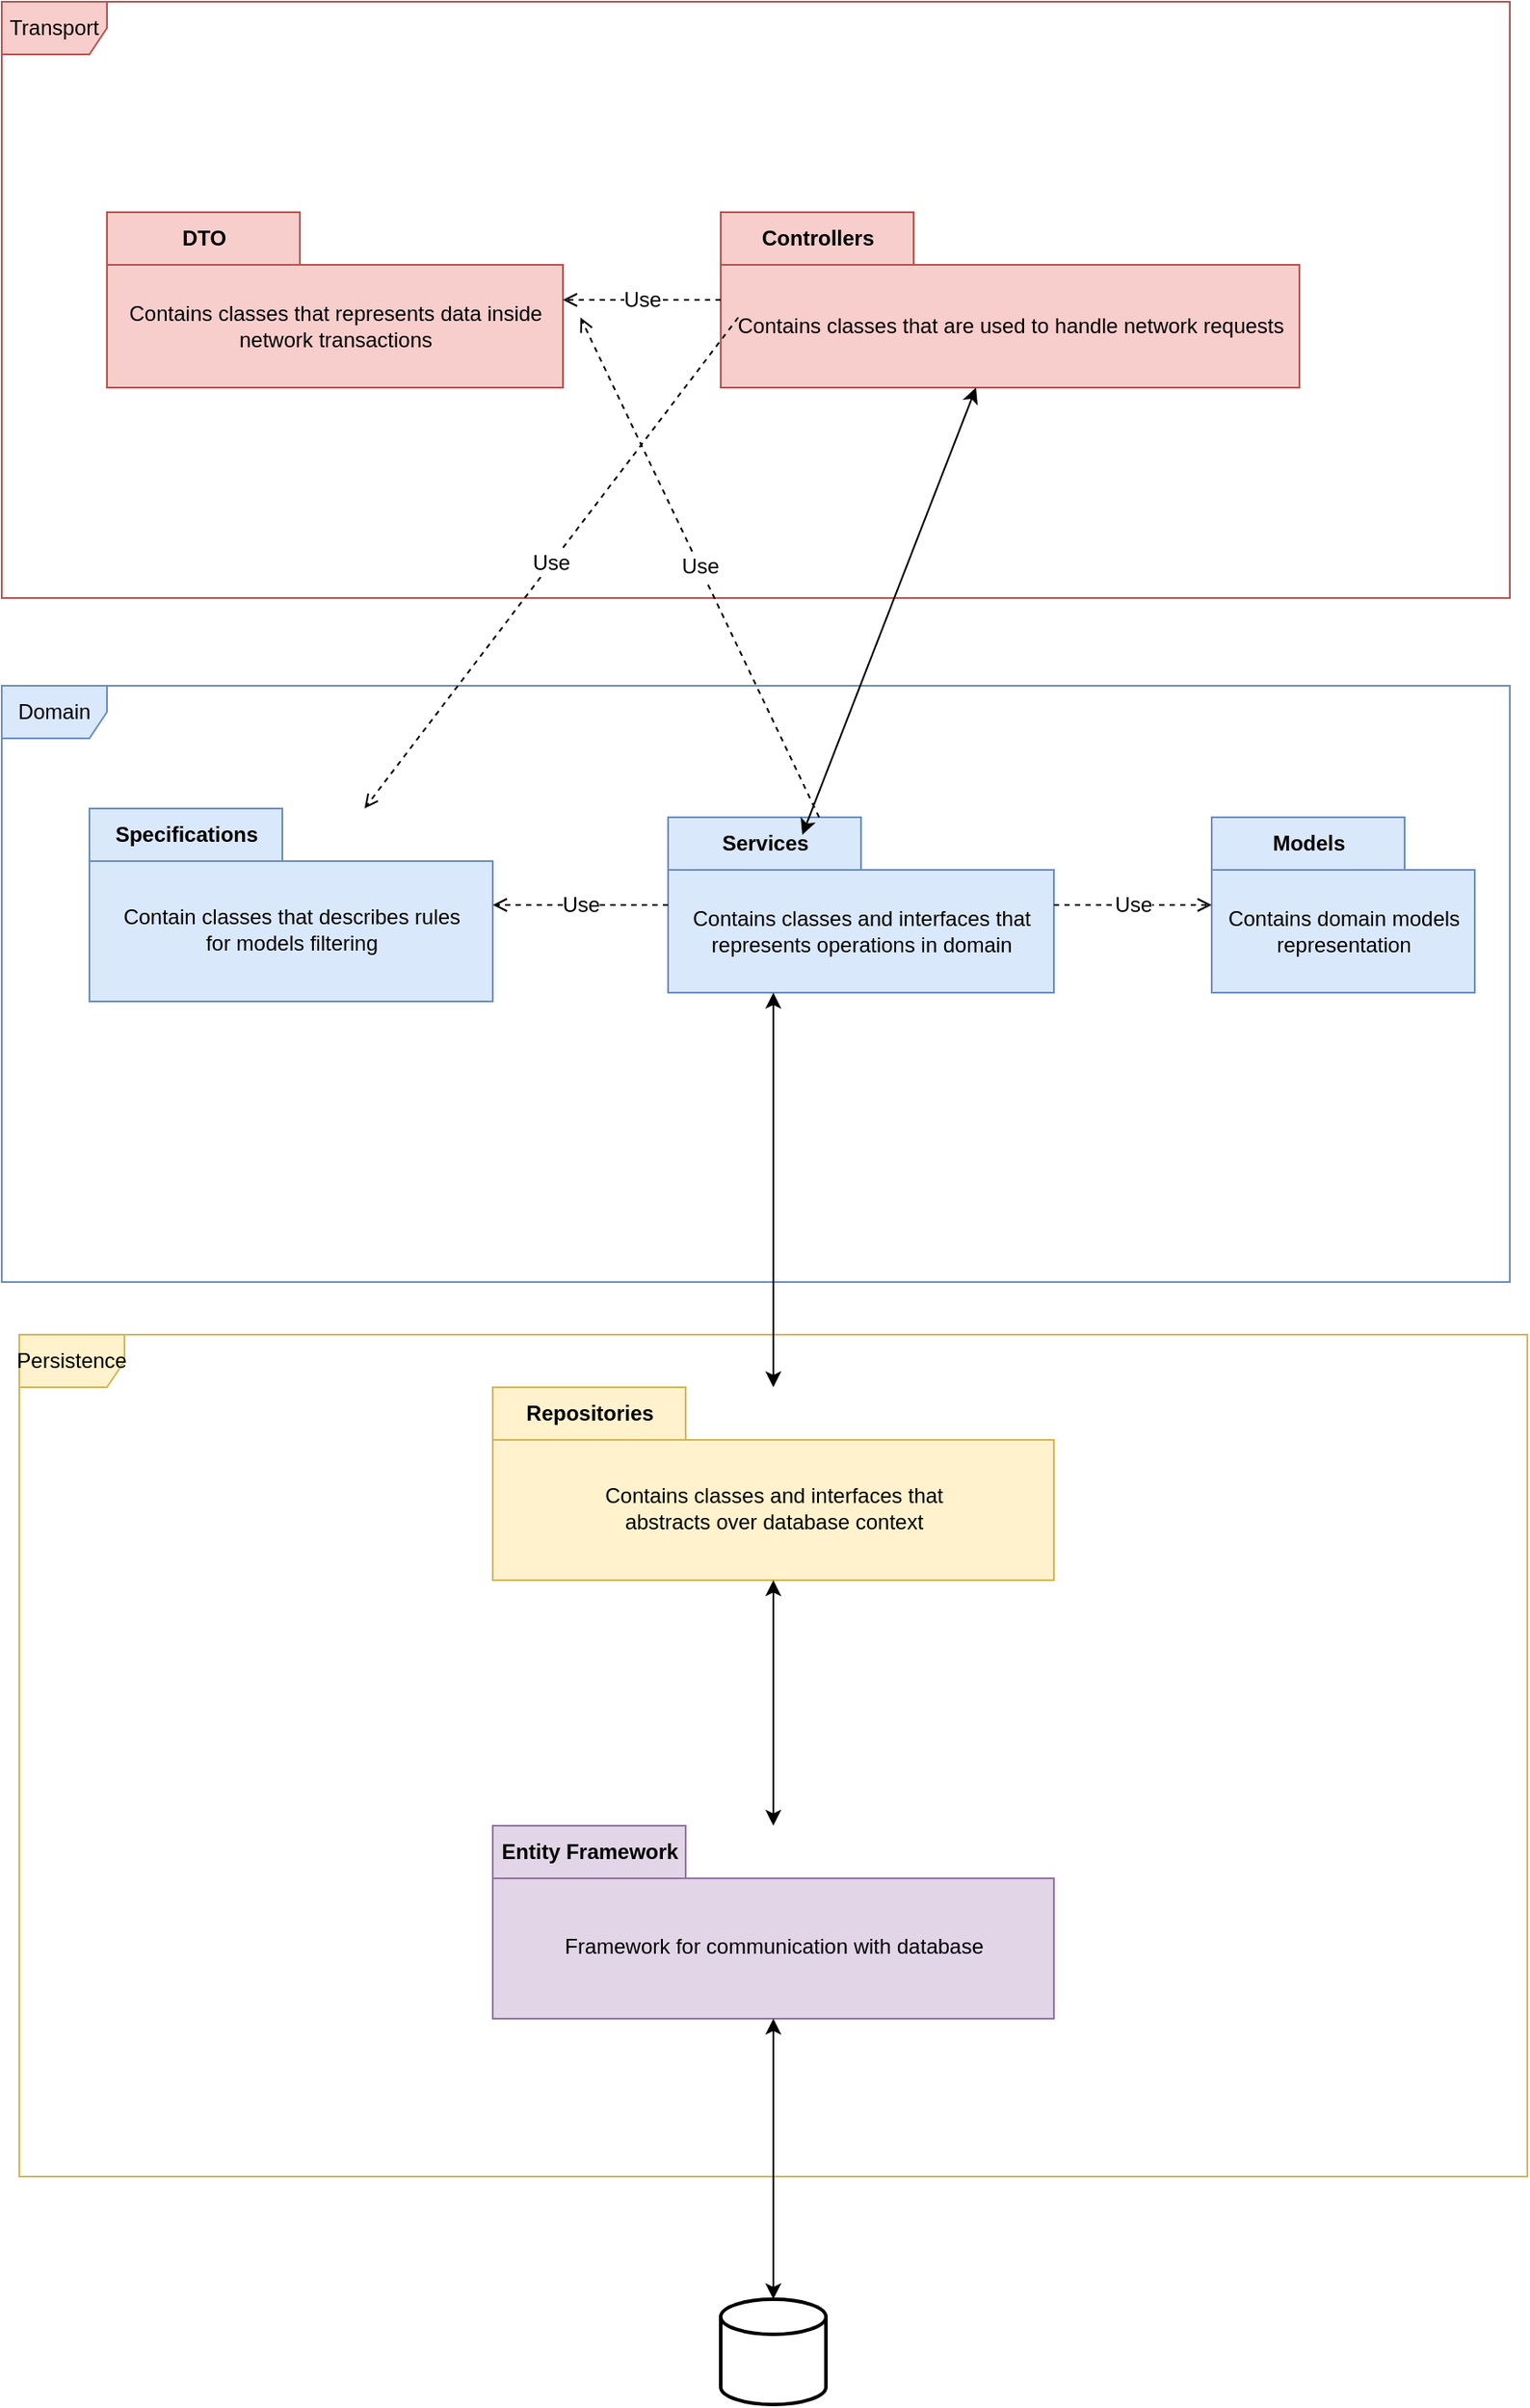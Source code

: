 <mxfile version="20.2.5" type="github" pages="10">
  <diagram id="fpIC0-ieAA65bxCCxKWA" name="Overview">
    <mxGraphModel dx="2114" dy="2303" grid="1" gridSize="10" guides="1" tooltips="1" connect="1" arrows="1" fold="1" page="1" pageScale="1" pageWidth="850" pageHeight="1100" math="0" shadow="0">
      <root>
        <mxCell id="0" />
        <mxCell id="1" parent="0" />
        <mxCell id="Cveh0psbKf1pG7nM5Ccd-6" value="Domain" style="shape=umlFrame;whiteSpace=wrap;html=1;shadow=0;fontSize=12;fillColor=#dae8fc;strokeColor=#6c8ebf;" vertex="1" parent="1">
          <mxGeometry x="70" y="270" width="860" height="340" as="geometry" />
        </mxCell>
        <mxCell id="Cveh0psbKf1pG7nM5Ccd-1" value="Models" style="shape=folder;fontStyle=1;tabWidth=110;tabHeight=30;tabPosition=left;html=1;boundedLbl=1;labelInHeader=1;container=1;collapsible=0;shadow=0;fontSize=12;fillColor=#dae8fc;strokeColor=#6c8ebf;" vertex="1" parent="1">
          <mxGeometry x="760" y="345" width="150" height="100" as="geometry" />
        </mxCell>
        <mxCell id="Cveh0psbKf1pG7nM5Ccd-2" value="Contains domain models &lt;br&gt;representation" style="html=1;strokeColor=none;resizeWidth=1;resizeHeight=1;fillColor=none;part=1;connectable=0;allowArrows=0;deletable=0;shadow=0;fontSize=12;" vertex="1" parent="Cveh0psbKf1pG7nM5Ccd-1">
          <mxGeometry width="150" height="70" relative="1" as="geometry">
            <mxPoint y="30" as="offset" />
          </mxGeometry>
        </mxCell>
        <mxCell id="Cveh0psbKf1pG7nM5Ccd-4" value="Services" style="shape=folder;fontStyle=1;tabWidth=110;tabHeight=30;tabPosition=left;html=1;boundedLbl=1;labelInHeader=1;container=1;collapsible=0;shadow=0;fontSize=12;fillColor=#dae8fc;strokeColor=#6c8ebf;" vertex="1" parent="1">
          <mxGeometry x="450" y="345" width="220" height="100" as="geometry" />
        </mxCell>
        <mxCell id="Cveh0psbKf1pG7nM5Ccd-5" value="Contains classes and interfaces that &lt;br&gt;represents operations in domain" style="html=1;strokeColor=none;resizeWidth=1;resizeHeight=1;fillColor=none;part=1;connectable=0;allowArrows=0;deletable=0;shadow=0;fontSize=12;" vertex="1" parent="Cveh0psbKf1pG7nM5Ccd-4">
          <mxGeometry width="220" height="70" relative="1" as="geometry">
            <mxPoint y="30" as="offset" />
          </mxGeometry>
        </mxCell>
        <mxCell id="Cveh0psbKf1pG7nM5Ccd-7" value="Transport" style="shape=umlFrame;whiteSpace=wrap;html=1;shadow=0;fontSize=12;fillColor=#f8cecc;strokeColor=#b85450;" vertex="1" parent="1">
          <mxGeometry x="70" y="-120" width="860" height="340" as="geometry" />
        </mxCell>
        <mxCell id="Cveh0psbKf1pG7nM5Ccd-8" value="DTO" style="shape=folder;fontStyle=1;tabWidth=110;tabHeight=30;tabPosition=left;html=1;boundedLbl=1;labelInHeader=1;container=1;collapsible=0;shadow=0;fontSize=12;fillColor=#f8cecc;strokeColor=#b85450;" vertex="1" parent="1">
          <mxGeometry x="130" width="260" height="100" as="geometry" />
        </mxCell>
        <mxCell id="Cveh0psbKf1pG7nM5Ccd-9" value="Contains classes that represents data inside &lt;br&gt;network transactions" style="html=1;strokeColor=none;resizeWidth=1;resizeHeight=1;fillColor=none;part=1;connectable=0;allowArrows=0;deletable=0;shadow=0;fontSize=12;" vertex="1" parent="Cveh0psbKf1pG7nM5Ccd-8">
          <mxGeometry width="260.0" height="70" relative="1" as="geometry">
            <mxPoint y="30" as="offset" />
          </mxGeometry>
        </mxCell>
        <mxCell id="Cveh0psbKf1pG7nM5Ccd-10" value="Persistence" style="shape=umlFrame;whiteSpace=wrap;html=1;shadow=0;fontSize=12;fillColor=#fff2cc;strokeColor=#d6b656;" vertex="1" parent="1">
          <mxGeometry x="80" y="640" width="860" height="480" as="geometry" />
        </mxCell>
        <mxCell id="Cveh0psbKf1pG7nM5Ccd-11" value="Specifications" style="shape=folder;fontStyle=1;tabWidth=110;tabHeight=30;tabPosition=left;html=1;boundedLbl=1;labelInHeader=1;container=1;collapsible=0;shadow=0;fontSize=12;fillColor=#dae8fc;strokeColor=#6c8ebf;" vertex="1" parent="1">
          <mxGeometry x="120" y="340" width="230" height="110" as="geometry" />
        </mxCell>
        <mxCell id="Cveh0psbKf1pG7nM5Ccd-12" value="Contain classes that describes rules &lt;br&gt;for models filtering" style="html=1;strokeColor=none;resizeWidth=1;resizeHeight=1;fillColor=none;part=1;connectable=0;allowArrows=0;deletable=0;shadow=0;fontSize=12;" vertex="1" parent="Cveh0psbKf1pG7nM5Ccd-11">
          <mxGeometry width="230" height="77" relative="1" as="geometry">
            <mxPoint y="30" as="offset" />
          </mxGeometry>
        </mxCell>
        <mxCell id="Cveh0psbKf1pG7nM5Ccd-13" value="Controllers" style="shape=folder;fontStyle=1;tabWidth=110;tabHeight=30;tabPosition=left;html=1;boundedLbl=1;labelInHeader=1;container=1;collapsible=0;shadow=0;fontSize=12;fillColor=#f8cecc;strokeColor=#b85450;" vertex="1" parent="1">
          <mxGeometry x="480" width="330" height="100" as="geometry" />
        </mxCell>
        <mxCell id="Cveh0psbKf1pG7nM5Ccd-14" value="Contains classes that are used to handle network requests" style="html=1;strokeColor=none;resizeWidth=1;resizeHeight=1;fillColor=none;part=1;connectable=0;allowArrows=0;deletable=0;shadow=0;fontSize=12;" vertex="1" parent="Cveh0psbKf1pG7nM5Ccd-13">
          <mxGeometry width="330.0" height="70" relative="1" as="geometry">
            <mxPoint y="30" as="offset" />
          </mxGeometry>
        </mxCell>
        <mxCell id="Cveh0psbKf1pG7nM5Ccd-15" value="Repositories" style="shape=folder;fontStyle=1;tabWidth=110;tabHeight=30;tabPosition=left;html=1;boundedLbl=1;labelInHeader=1;container=1;collapsible=0;shadow=0;fontSize=12;fillColor=#fff2cc;strokeColor=#d6b656;" vertex="1" parent="1">
          <mxGeometry x="350" y="670" width="320" height="110" as="geometry" />
        </mxCell>
        <mxCell id="Cveh0psbKf1pG7nM5Ccd-16" value="Contains classes and interfaces that &lt;br&gt;abstracts over database context" style="html=1;strokeColor=none;resizeWidth=1;resizeHeight=1;fillColor=none;part=1;connectable=0;allowArrows=0;deletable=0;shadow=0;fontSize=12;" vertex="1" parent="Cveh0psbKf1pG7nM5Ccd-15">
          <mxGeometry width="320" height="77" relative="1" as="geometry">
            <mxPoint y="30" as="offset" />
          </mxGeometry>
        </mxCell>
        <mxCell id="Cveh0psbKf1pG7nM5Ccd-17" value="Entity Framework" style="shape=folder;fontStyle=1;tabWidth=110;tabHeight=30;tabPosition=left;html=1;boundedLbl=1;labelInHeader=1;container=1;collapsible=0;shadow=0;fontSize=12;fillColor=#e1d5e7;strokeColor=#9673a6;" vertex="1" parent="1">
          <mxGeometry x="350" y="920" width="320" height="110" as="geometry" />
        </mxCell>
        <mxCell id="Cveh0psbKf1pG7nM5Ccd-18" value="Framework for communication with database" style="html=1;strokeColor=none;resizeWidth=1;resizeHeight=1;fillColor=none;part=1;connectable=0;allowArrows=0;deletable=0;shadow=0;fontSize=12;" vertex="1" parent="Cveh0psbKf1pG7nM5Ccd-17">
          <mxGeometry width="320" height="77" relative="1" as="geometry">
            <mxPoint y="30" as="offset" />
          </mxGeometry>
        </mxCell>
        <mxCell id="Cveh0psbKf1pG7nM5Ccd-20" style="edgeStyle=orthogonalEdgeStyle;rounded=0;orthogonalLoop=1;jettySize=auto;html=1;fontSize=12;endArrow=classic;endFill=1;startArrow=classic;startFill=1;" edge="1" parent="1" source="Cveh0psbKf1pG7nM5Ccd-19" target="Cveh0psbKf1pG7nM5Ccd-17">
          <mxGeometry relative="1" as="geometry" />
        </mxCell>
        <mxCell id="Cveh0psbKf1pG7nM5Ccd-19" value="" style="strokeWidth=2;html=1;shape=mxgraph.flowchart.database;whiteSpace=wrap;shadow=0;fontSize=12;" vertex="1" parent="1">
          <mxGeometry x="480" y="1190" width="60" height="60" as="geometry" />
        </mxCell>
        <mxCell id="Cveh0psbKf1pG7nM5Ccd-23" style="edgeStyle=orthogonalEdgeStyle;rounded=0;orthogonalLoop=1;jettySize=auto;html=1;fontSize=12;endArrow=classic;endFill=1;startArrow=classic;startFill=1;" edge="1" parent="1" source="Cveh0psbKf1pG7nM5Ccd-17" target="Cveh0psbKf1pG7nM5Ccd-15">
          <mxGeometry relative="1" as="geometry">
            <mxPoint x="540" y="890" as="sourcePoint" />
            <mxPoint x="540" y="780" as="targetPoint" />
          </mxGeometry>
        </mxCell>
        <mxCell id="Cveh0psbKf1pG7nM5Ccd-25" style="edgeStyle=orthogonalEdgeStyle;rounded=0;orthogonalLoop=1;jettySize=auto;html=1;fontSize=12;endArrow=classic;endFill=1;startArrow=classic;startFill=1;" edge="1" parent="1" source="Cveh0psbKf1pG7nM5Ccd-15" target="Cveh0psbKf1pG7nM5Ccd-4">
          <mxGeometry relative="1" as="geometry">
            <mxPoint x="520" y="620" as="sourcePoint" />
            <mxPoint x="520" y="480" as="targetPoint" />
            <Array as="points">
              <mxPoint x="510" y="550" />
              <mxPoint x="510" y="550" />
            </Array>
          </mxGeometry>
        </mxCell>
        <mxCell id="Cveh0psbKf1pG7nM5Ccd-27" style="rounded=0;orthogonalLoop=1;jettySize=auto;html=1;fontSize=12;endArrow=classic;endFill=1;startArrow=classic;startFill=1;" edge="1" parent="1" target="Cveh0psbKf1pG7nM5Ccd-13">
          <mxGeometry relative="1" as="geometry">
            <mxPoint x="526.522" y="355" as="sourcePoint" />
            <mxPoint x="313.478" y="110.0" as="targetPoint" />
          </mxGeometry>
        </mxCell>
        <mxCell id="Cveh0psbKf1pG7nM5Ccd-30" value="Use" style="endArrow=open;dashed=1;html=1;rounded=0;fontSize=12;" edge="1" parent="1" source="Cveh0psbKf1pG7nM5Ccd-4" target="Cveh0psbKf1pG7nM5Ccd-11">
          <mxGeometry width="160" relative="1" as="geometry">
            <mxPoint x="330" y="290" as="sourcePoint" />
            <mxPoint x="490" y="290" as="targetPoint" />
          </mxGeometry>
        </mxCell>
        <mxCell id="Cveh0psbKf1pG7nM5Ccd-31" value="Use" style="endArrow=open;dashed=1;html=1;rounded=0;fontSize=12;" edge="1" parent="1" source="Cveh0psbKf1pG7nM5Ccd-4" target="Cveh0psbKf1pG7nM5Ccd-1">
          <mxGeometry width="160" relative="1" as="geometry">
            <mxPoint x="460" y="405" as="sourcePoint" />
            <mxPoint x="360" y="405" as="targetPoint" />
          </mxGeometry>
        </mxCell>
        <mxCell id="Cveh0psbKf1pG7nM5Ccd-32" value="Use" style="endArrow=open;dashed=1;html=1;rounded=0;fontSize=12;" edge="1" parent="1" source="Cveh0psbKf1pG7nM5Ccd-13" target="Cveh0psbKf1pG7nM5Ccd-8">
          <mxGeometry width="160" relative="1" as="geometry">
            <mxPoint x="330.0" y="290" as="sourcePoint" />
            <mxPoint x="420.0" y="290" as="targetPoint" />
          </mxGeometry>
        </mxCell>
        <mxCell id="Cveh0psbKf1pG7nM5Ccd-33" value="Use" style="endArrow=open;dashed=1;html=1;rounded=0;fontSize=12;" edge="1" parent="1" target="Cveh0psbKf1pG7nM5Ccd-11">
          <mxGeometry width="160" relative="1" as="geometry">
            <mxPoint x="490" y="60" as="sourcePoint" />
            <mxPoint x="400" y="60" as="targetPoint" />
          </mxGeometry>
        </mxCell>
        <mxCell id="Cveh0psbKf1pG7nM5Ccd-34" value="Use" style="endArrow=open;dashed=1;html=1;rounded=0;fontSize=12;" edge="1" parent="1" source="Cveh0psbKf1pG7nM5Ccd-4">
          <mxGeometry width="160" relative="1" as="geometry">
            <mxPoint x="490" y="60" as="sourcePoint" />
            <mxPoint x="400" y="60" as="targetPoint" />
          </mxGeometry>
        </mxCell>
      </root>
    </mxGraphModel>
  </diagram>
  <diagram id="kLMkmdOYH4SXN5NnPB0m" name="Notes module">
    <mxGraphModel dx="1145" dy="652" grid="0" gridSize="10" guides="1" tooltips="1" connect="1" arrows="1" fold="1" page="1" pageScale="1" pageWidth="850" pageHeight="1100" math="0" shadow="0">
      <root>
        <mxCell id="0" />
        <mxCell id="1" parent="0" />
        <mxCell id="8Olwc4Qs19h4SBkXiwY5-8" value="&amp;lt;&amp;lt;interface&amp;gt;&amp;gt;&lt;br style=&quot;font-size: 12px;&quot;&gt;&lt;b style=&quot;font-size: 12px;&quot;&gt;INotesService&lt;/b&gt;" style="swimlane;html=1;fontStyle=0;childLayout=stackLayout;horizontal=1;startSize=40;fillColor=none;horizontalStack=0;resizeParent=1;resizeLast=0;collapsible=1;marginBottom=0;swimlaneFillColor=#ffffff;rounded=0;shadow=0;comic=0;labelBackgroundColor=none;strokeWidth=1;fontFamily=Verdana;fontSize=12;align=center;" vertex="1" collapsed="1" parent="1">
          <mxGeometry x="7" y="55" width="106" height="41" as="geometry">
            <mxRectangle x="168" y="98" width="162" height="132" as="alternateBounds" />
          </mxGeometry>
        </mxCell>
        <mxCell id="_Esz2cMJ0y9oXEYQem-h-1" value="&amp;lt;&amp;lt;Exception&amp;gt;&amp;gt;&lt;br&gt;&lt;b&gt;NoteNotFoundException&lt;/b&gt;" style="swimlane;html=1;fontStyle=0;childLayout=stackLayout;horizontal=1;startSize=26;fillColor=none;horizontalStack=0;resizeParent=1;resizeLast=0;collapsible=1;marginBottom=0;swimlaneFillColor=#ffffff;rounded=0;shadow=0;comic=0;labelBackgroundColor=none;strokeWidth=1;fontFamily=Verdana;fontSize=10;align=center;" vertex="1" parent="1">
          <mxGeometry x="280" width="310" height="52" as="geometry" />
        </mxCell>
        <mxCell id="_Esz2cMJ0y9oXEYQem-h-2" value="+&amp;nbsp;&lt;b style=&quot;font-family: Verdana; font-size: 10px; text-align: center;&quot;&gt;NoteNotFoundException&lt;/b&gt;(id: int)" style="text;html=1;strokeColor=none;fillColor=none;align=left;verticalAlign=top;spacingLeft=4;spacingRight=4;whiteSpace=wrap;overflow=hidden;rotatable=0;points=[[0,0.5],[1,0.5]];portConstraint=eastwest;" vertex="1" parent="_Esz2cMJ0y9oXEYQem-h-1">
          <mxGeometry y="26" width="310" height="26" as="geometry" />
        </mxCell>
        <mxCell id="9AOeOSDu878BrOjrXxT--10" value="" style="endArrow=open;dashed=1;html=1;rounded=0;fontSize=12;endFill=0;edgeStyle=orthogonalEdgeStyle;noEdgeStyle=1;orthogonal=1;" edge="1" parent="1" source="8Olwc4Qs19h4SBkXiwY5-8" target="_Esz2cMJ0y9oXEYQem-h-1">
          <mxGeometry width="50" height="50" relative="1" as="geometry">
            <mxPoint x="618" y="1098" as="sourcePoint" />
            <mxPoint x="668" y="1048" as="targetPoint" />
            <Array as="points">
              <mxPoint x="132" y="63.875" />
              <mxPoint x="208" y="26" />
            </Array>
          </mxGeometry>
        </mxCell>
        <mxCell id="9AOeOSDu878BrOjrXxT--11" value="&amp;lt;&amp;lt;throws&amp;gt;&amp;gt;" style="edgeLabel;html=1;align=center;verticalAlign=middle;resizable=0;points=[];fontSize=12;" vertex="1" connectable="0" parent="9AOeOSDu878BrOjrXxT--10">
          <mxGeometry x="-0.397" y="3" relative="1" as="geometry">
            <mxPoint as="offset" />
          </mxGeometry>
        </mxCell>
        <mxCell id="9AOeOSDu878BrOjrXxT--12" value="&lt;b style=&quot;font-size: 12px;&quot;&gt;NotesController&lt;/b&gt;" style="swimlane;html=1;fontStyle=0;childLayout=stackLayout;horizontal=1;startSize=40;fillColor=none;horizontalStack=0;resizeParent=1;resizeLast=0;collapsible=1;marginBottom=0;swimlaneFillColor=#ffffff;rounded=0;shadow=0;comic=0;labelBackgroundColor=none;strokeWidth=1;fontFamily=Verdana;fontSize=12;align=center;" vertex="1" collapsed="1" parent="1">
          <mxGeometry x="376.5" y="82" width="117" height="40" as="geometry">
            <mxRectangle x="220.0" y="82" width="475.45" height="200" as="alternateBounds" />
          </mxGeometry>
        </mxCell>
        <object label="&amp;lt;&amp;lt;abstract &amp;gt;&amp;gt;&lt;br&gt;NoteEvent" some-property="what is this?" id="gOv82CYsHFqgejQ-_cKJ-1">
          <mxCell style="swimlane;html=1;fontStyle=0;childLayout=stackLayout;horizontal=1;startSize=26;fillColor=none;horizontalStack=0;resizeParent=1;resizeLast=0;collapsible=1;marginBottom=0;swimlaneFillColor=#ffffff;rounded=0;shadow=0;comic=0;labelBackgroundColor=none;strokeWidth=1;fontFamily=Verdana;fontSize=10;align=center;" vertex="1" parent="1">
            <mxGeometry x="315" y="223" width="240" height="138" as="geometry" />
          </mxCell>
        </object>
        <mxCell id="gOv82CYsHFqgejQ-_cKJ-2" value="+ CreatedAt:&amp;nbsp; Date" style="text;html=1;strokeColor=none;fillColor=none;align=left;verticalAlign=top;spacingLeft=4;spacingRight=4;whiteSpace=wrap;overflow=hidden;rotatable=0;points=[[0,0.5],[1,0.5]];portConstraint=eastwest;" vertex="1" parent="gOv82CYsHFqgejQ-_cKJ-1">
          <mxGeometry y="26" width="240" height="26" as="geometry" />
        </mxCell>
        <mxCell id="pEHhdK2m6EA7T6KFIA-V-1" value="+ Source:&amp;nbsp; object" style="text;html=1;strokeColor=none;fillColor=none;align=left;verticalAlign=top;spacingLeft=4;spacingRight=4;whiteSpace=wrap;overflow=hidden;rotatable=0;points=[[0,0.5],[1,0.5]];portConstraint=eastwest;" vertex="1" parent="gOv82CYsHFqgejQ-_cKJ-1">
          <mxGeometry y="52" width="240" height="26" as="geometry" />
        </mxCell>
        <mxCell id="gOv82CYsHFqgejQ-_cKJ-3" value="+ Note:&amp;nbsp; Note" style="text;html=1;strokeColor=none;fillColor=none;align=left;verticalAlign=top;spacingLeft=4;spacingRight=4;whiteSpace=wrap;overflow=hidden;rotatable=0;points=[[0,0.5],[1,0.5]];portConstraint=eastwest;" vertex="1" parent="gOv82CYsHFqgejQ-_cKJ-1">
          <mxGeometry y="78" width="240" height="26" as="geometry" />
        </mxCell>
        <mxCell id="gOv82CYsHFqgejQ-_cKJ-4" value="" style="line;strokeWidth=1;fillColor=none;align=left;verticalAlign=middle;spacingTop=-1;spacingLeft=3;spacingRight=3;rotatable=0;labelPosition=right;points=[];portConstraint=eastwest;shadow=0;fontSize=12;" vertex="1" parent="gOv82CYsHFqgejQ-_cKJ-1">
          <mxGeometry y="104" width="240" height="8" as="geometry" />
        </mxCell>
        <mxCell id="gOv82CYsHFqgejQ-_cKJ-5" value="+ NoteEvent(source: object, note:Entity)" style="text;html=1;strokeColor=none;fillColor=none;align=left;verticalAlign=top;spacingLeft=4;spacingRight=4;whiteSpace=wrap;overflow=hidden;rotatable=0;points=[[0,0.5],[1,0.5]];portConstraint=eastwest;" vertex="1" parent="gOv82CYsHFqgejQ-_cKJ-1">
          <mxGeometry y="112" width="240" height="26" as="geometry" />
        </mxCell>
        <mxCell id="gOv82CYsHFqgejQ-_cKJ-6" value="NoteCreatedEvent" style="swimlane;html=1;fontStyle=0;childLayout=stackLayout;horizontal=1;startSize=26;fillColor=none;horizontalStack=0;resizeParent=1;resizeLast=0;collapsible=1;marginBottom=0;swimlaneFillColor=#ffffff;rounded=0;shadow=0;comic=0;labelBackgroundColor=none;strokeWidth=1;fontFamily=Verdana;fontSize=10;align=center;" vertex="1" parent="1">
          <mxGeometry x="5" y="126" width="110" height="40" as="geometry" />
        </mxCell>
        <mxCell id="gOv82CYsHFqgejQ-_cKJ-7" value="NoteUpdatedEvent" style="swimlane;html=1;fontStyle=0;childLayout=stackLayout;horizontal=1;startSize=26;fillColor=none;horizontalStack=0;resizeParent=1;resizeLast=0;collapsible=1;marginBottom=0;swimlaneFillColor=#ffffff;rounded=0;shadow=0;comic=0;labelBackgroundColor=none;strokeWidth=1;fontFamily=Verdana;fontSize=10;align=center;" vertex="1" parent="1">
          <mxGeometry x="5" y="196" width="110" height="40" as="geometry" />
        </mxCell>
        <mxCell id="gOv82CYsHFqgejQ-_cKJ-8" value="NoteDeletedEvent" style="swimlane;html=1;fontStyle=0;childLayout=stackLayout;horizontal=1;startSize=26;fillColor=none;horizontalStack=0;resizeParent=1;resizeLast=0;collapsible=1;marginBottom=0;swimlaneFillColor=#ffffff;rounded=0;shadow=0;comic=0;labelBackgroundColor=none;strokeWidth=1;fontFamily=Verdana;fontSize=10;align=center;" vertex="1" parent="1">
          <mxGeometry y="272" width="120" height="40" as="geometry" />
        </mxCell>
        <mxCell id="gOv82CYsHFqgejQ-_cKJ-9" value="" style="edgeStyle=elbowEdgeStyle;html=1;endArrow=block;elbow=vertical;endFill=0;dashed=1;rounded=0;fontSize=12;noEdgeStyle=1;orthogonal=1;" edge="1" parent="1" source="gOv82CYsHFqgejQ-_cKJ-6" target="gOv82CYsHFqgejQ-_cKJ-1">
          <mxGeometry width="100" height="75" relative="1" as="geometry">
            <mxPoint x="1258" y="903" as="sourcePoint" />
            <mxPoint x="1358" y="828" as="targetPoint" />
            <Array as="points">
              <mxPoint x="132" y="146" />
              <mxPoint x="206" y="276" />
            </Array>
          </mxGeometry>
        </mxCell>
        <mxCell id="gOv82CYsHFqgejQ-_cKJ-10" value="" style="edgeStyle=elbowEdgeStyle;html=1;endArrow=block;elbow=vertical;endFill=0;dashed=1;rounded=0;fontSize=12;noEdgeStyle=1;orthogonal=1;" edge="1" parent="1" source="gOv82CYsHFqgejQ-_cKJ-7" target="gOv82CYsHFqgejQ-_cKJ-1">
          <mxGeometry width="100" height="75" relative="1" as="geometry">
            <mxPoint x="1308" y="948" as="sourcePoint" />
            <mxPoint x="1438" y="830" as="targetPoint" />
            <Array as="points">
              <mxPoint x="132" y="216" />
              <mxPoint x="206" y="308" />
            </Array>
          </mxGeometry>
        </mxCell>
        <mxCell id="gOv82CYsHFqgejQ-_cKJ-11" value="" style="edgeStyle=elbowEdgeStyle;html=1;endArrow=block;elbow=vertical;endFill=0;dashed=1;rounded=0;fontSize=12;noEdgeStyle=1;orthogonal=1;" edge="1" parent="1" source="gOv82CYsHFqgejQ-_cKJ-8" target="gOv82CYsHFqgejQ-_cKJ-1">
          <mxGeometry width="100" height="75" relative="1" as="geometry">
            <mxPoint x="1588" y="948" as="sourcePoint" />
            <mxPoint x="1438" y="830" as="targetPoint" />
            <Array as="points">
              <mxPoint x="132" y="292" />
              <mxPoint x="208" y="340" />
            </Array>
          </mxGeometry>
        </mxCell>
        <mxCell id="gOv82CYsHFqgejQ-_cKJ-12" value="" style="endArrow=block;dashed=1;html=1;rounded=0;fontSize=12;endFill=0;edgeStyle=orthogonalEdgeStyle;noEdgeStyle=1;orthogonal=1;" edge="1" parent="1" source="8Olwc4Qs19h4SBkXiwY5-8" target="gOv82CYsHFqgejQ-_cKJ-1">
          <mxGeometry width="50" height="50" relative="1" as="geometry">
            <mxPoint x="1123.579" y="1098" as="sourcePoint" />
            <mxPoint x="1222.632" y="1238" as="targetPoint" />
            <Array as="points">
              <mxPoint x="132" y="87.125" />
              <mxPoint x="208" y="244" />
            </Array>
          </mxGeometry>
        </mxCell>
        <mxCell id="gOv82CYsHFqgejQ-_cKJ-13" value="&amp;lt;&amp;lt;emits&amp;gt;&amp;gt;" style="edgeLabel;html=1;align=center;verticalAlign=middle;resizable=0;points=[];fontSize=12;" vertex="1" connectable="0" parent="gOv82CYsHFqgejQ-_cKJ-12">
          <mxGeometry x="-0.397" y="3" relative="1" as="geometry">
            <mxPoint as="offset" />
          </mxGeometry>
        </mxCell>
        <mxCell id="pEHhdK2m6EA7T6KFIA-V-7" value="" style="endArrow=diamondThin;endFill=1;endSize=24;html=1;rounded=0;fontSize=12;noEdgeStyle=1;orthogonal=1;" edge="1" parent="1" source="8Olwc4Qs19h4SBkXiwY5-8" target="9AOeOSDu878BrOjrXxT--12">
          <mxGeometry width="160" relative="1" as="geometry">
            <mxPoint x="939" y="631" as="sourcePoint" />
            <mxPoint x="1099" y="631" as="targetPoint" />
            <Array as="points">
              <mxPoint x="134" y="71.625" />
              <mxPoint x="208" y="102" />
            </Array>
          </mxGeometry>
        </mxCell>
        <UserObject label="&amp;lt;&amp;lt;interface&amp;gt;&amp;gt;&lt;br style=&quot;font-size: 12px;&quot;&gt;&lt;b style=&quot;font-size: 12px;&quot;&gt;ICrudService&amp;lt;int, Note, NoteSpecification, EditNoteDTO, EditNoteDTO&amp;gt;&lt;/b&gt;" link="data:page/id,uUBUKIsxNfioSYuZtEz5" id="OTosVgQyjzw1ZONKPTIg-1">
          <mxCell style="swimlane;html=1;fontStyle=0;childLayout=stackLayout;horizontal=1;startSize=40;fillColor=none;horizontalStack=0;resizeParent=1;resizeLast=0;collapsible=1;marginBottom=0;swimlaneFillColor=#ffffff;rounded=0;shadow=0;comic=0;labelBackgroundColor=none;strokeWidth=1;fontFamily=Verdana;fontSize=12;align=center;" vertex="1" collapsed="1" parent="1">
            <mxGeometry x="220" y="152" width="430" height="41" as="geometry">
              <mxRectangle x="563.995" y="310" width="403" height="37" as="alternateBounds" />
            </mxGeometry>
          </mxCell>
        </UserObject>
        <mxCell id="9BCmCicHXgerOnuKRNN7-1" value="Extends" style="endArrow=block;endSize=16;endFill=0;html=1;rounded=0;fontSize=12;edgeStyle=orthogonalEdgeStyle;noEdgeStyle=1;orthogonal=1;" edge="1" parent="1" source="8Olwc4Qs19h4SBkXiwY5-8" target="OTosVgQyjzw1ZONKPTIg-1">
          <mxGeometry width="160" relative="1" as="geometry">
            <mxPoint x="341.0" y="455" as="sourcePoint" />
            <mxPoint x="501" y="455" as="targetPoint" />
            <Array as="points">
              <mxPoint x="134" y="79.375" />
              <mxPoint x="208" y="172.5" />
            </Array>
          </mxGeometry>
        </mxCell>
        <UserObject label="&lt;b style=&quot;font-size: 12px;&quot;&gt;&amp;lt;&amp;lt;interface&amp;gt;&amp;gt;&lt;br&gt;ICrudController&lt;/b&gt;&lt;b&gt;&amp;lt;int, Note, NoteSpecification, EditNoteDTO, EditNoteDTO&amp;gt;&lt;/b&gt;&lt;b style=&quot;font-size: 12px;&quot;&gt;&lt;br&gt;&lt;/b&gt;" link="data:page/id,gsHvtfDtVs8f6NUr4mDw" id="v9qeVIjHyqOtcAxEEf6F-1">
          <mxCell style="swimlane;html=1;fontStyle=0;childLayout=stackLayout;horizontal=1;startSize=40;fillColor=none;horizontalStack=0;resizeParent=1;resizeLast=0;collapsible=1;marginBottom=0;swimlaneFillColor=#ffffff;rounded=0;shadow=0;comic=0;labelBackgroundColor=none;strokeWidth=1;fontFamily=Verdana;fontSize=12;align=center;" vertex="1" collapsed="1" parent="1">
            <mxGeometry x="750" y="81.5" width="425" height="41" as="geometry">
              <mxRectangle x="795.45" y="82" width="475.45" height="200" as="alternateBounds" />
            </mxGeometry>
          </mxCell>
        </UserObject>
        <mxCell id="v9qeVIjHyqOtcAxEEf6F-8" value="Extends" style="endArrow=block;endSize=16;endFill=0;html=1;rounded=0;fontSize=12;edgeStyle=orthogonalEdgeStyle;noEdgeStyle=1;orthogonal=1;" edge="1" parent="1" source="9AOeOSDu878BrOjrXxT--12" target="v9qeVIjHyqOtcAxEEf6F-1">
          <mxGeometry width="160" relative="1" as="geometry">
            <mxPoint x="161.0" y="237.375" as="sourcePoint" />
            <mxPoint x="290.725" y="410.5" as="targetPoint" />
            <Array as="points">
              <mxPoint x="662" y="102" />
              <mxPoint x="738" y="102" />
            </Array>
          </mxGeometry>
        </mxCell>
      </root>
    </mxGraphModel>
  </diagram>
  <diagram id="RYVD7Zq_N6SCkJGaQKlC" name="Space module">
    <mxGraphModel dx="1527" dy="1969" grid="0" gridSize="10" guides="1" tooltips="1" connect="1" arrows="1" fold="1" page="1" pageScale="1" pageWidth="850" pageHeight="1100" math="0" shadow="0">
      <root>
        <mxCell id="0" />
        <mxCell id="1" parent="0" />
        <mxCell id="189fajzgbjqNFex0sxUc-1" value="&amp;lt;&amp;lt;interface&amp;gt;&amp;gt;&lt;br style=&quot;font-size: 12px;&quot;&gt;&lt;b style=&quot;font-size: 12px;&quot;&gt;ISpaceService&lt;/b&gt;" style="swimlane;html=1;fontStyle=0;childLayout=stackLayout;horizontal=1;startSize=40;fillColor=none;horizontalStack=0;resizeParent=1;resizeLast=0;collapsible=1;marginBottom=0;swimlaneFillColor=#ffffff;rounded=0;shadow=0;comic=0;labelBackgroundColor=none;strokeWidth=1;fontFamily=Verdana;fontSize=12;align=center;" vertex="1" collapsed="1" parent="1">
          <mxGeometry x="149.5" width="107" height="41" as="geometry">
            <mxRectangle width="430" height="210" as="alternateBounds" />
          </mxGeometry>
        </mxCell>
        <mxCell id="hBo0cjHCpsaFbA2QQL5F-1" value="&amp;lt;&amp;lt;controller&amp;gt;&amp;gt;&lt;br style=&quot;font-size: 12px;&quot;&gt;&lt;b style=&quot;font-size: 12px;&quot;&gt;SpaceController&lt;/b&gt;" style="swimlane;html=1;fontStyle=0;childLayout=stackLayout;horizontal=1;startSize=40;fillColor=none;horizontalStack=0;resizeParent=1;resizeLast=0;collapsible=1;marginBottom=0;swimlaneFillColor=#ffffff;rounded=0;shadow=0;comic=0;labelBackgroundColor=none;strokeWidth=1;fontFamily=Verdana;fontSize=12;align=center;" vertex="1" collapsed="1" parent="1">
          <mxGeometry x="661.5" y="76.5" width="119" height="41" as="geometry">
            <mxRectangle x="530" y="161" width="430" height="210" as="alternateBounds" />
          </mxGeometry>
        </mxCell>
        <mxCell id="m_btPJEhEj2ZZ2NgbJg0-6" value="&amp;lt;&amp;lt;event&amp;gt;&amp;gt;&lt;br&gt;SpaceEditedEvent" style="swimlane;html=1;fontStyle=0;childLayout=stackLayout;horizontal=1;startSize=26;fillColor=none;horizontalStack=0;resizeParent=1;resizeLast=0;collapsible=1;marginBottom=0;swimlaneFillColor=#ffffff;rounded=0;shadow=0;comic=0;labelBackgroundColor=none;strokeWidth=1;fontFamily=Verdana;fontSize=10;align=center;" vertex="1" parent="1">
          <mxGeometry x="148" y="71" width="110" height="40" as="geometry" />
        </mxCell>
        <mxCell id="m_btPJEhEj2ZZ2NgbJg0-7" value="&amp;lt;&amp;lt;event&amp;gt;&amp;gt;&lt;br&gt;SpaceCreatedEvent" style="swimlane;html=1;fontStyle=0;childLayout=stackLayout;horizontal=1;startSize=26;fillColor=none;horizontalStack=0;resizeParent=1;resizeLast=0;collapsible=1;marginBottom=0;swimlaneFillColor=#ffffff;rounded=0;shadow=0;comic=0;labelBackgroundColor=none;strokeWidth=1;fontFamily=Verdana;fontSize=10;align=center;" vertex="1" parent="1">
          <mxGeometry x="148" y="141" width="110" height="40" as="geometry" />
        </mxCell>
        <mxCell id="m_btPJEhEj2ZZ2NgbJg0-8" value="&amp;lt;&amp;lt;event&amp;gt;&amp;gt;&lt;br&gt;SpaceDeletedEvent" style="swimlane;html=1;fontStyle=0;childLayout=stackLayout;horizontal=1;startSize=26;fillColor=none;horizontalStack=0;resizeParent=1;resizeLast=0;collapsible=1;marginBottom=0;swimlaneFillColor=#ffffff;rounded=0;shadow=0;comic=0;labelBackgroundColor=none;strokeWidth=1;fontFamily=Verdana;fontSize=10;align=center;" vertex="1" parent="1">
          <mxGeometry x="143" y="211" width="120" height="40" as="geometry" />
        </mxCell>
        <mxCell id="m_btPJEhEj2ZZ2NgbJg0-9" value="" style="edgeStyle=elbowEdgeStyle;html=1;endArrow=block;elbow=vertical;endFill=0;dashed=1;rounded=0;fontSize=12;noEdgeStyle=1;orthogonal=1;" edge="1" parent="1" source="m_btPJEhEj2ZZ2NgbJg0-6" target="JHKwJ8Q0m9Y7y_UyMlc1-1">
          <mxGeometry width="100" height="75" relative="1" as="geometry">
            <mxPoint x="946" y="406" as="sourcePoint" />
            <mxPoint x="1116" y="211" as="targetPoint" />
            <Array as="points">
              <mxPoint x="418" y="91" />
              <mxPoint x="492" y="255.5" />
            </Array>
          </mxGeometry>
        </mxCell>
        <mxCell id="m_btPJEhEj2ZZ2NgbJg0-10" value="" style="edgeStyle=elbowEdgeStyle;html=1;endArrow=block;elbow=vertical;endFill=0;dashed=1;rounded=0;fontSize=12;noEdgeStyle=1;orthogonal=1;" edge="1" parent="1" source="m_btPJEhEj2ZZ2NgbJg0-7" target="JHKwJ8Q0m9Y7y_UyMlc1-1">
          <mxGeometry width="100" height="75" relative="1" as="geometry">
            <mxPoint x="996" y="451" as="sourcePoint" />
            <mxPoint x="1116" y="211" as="targetPoint" />
            <Array as="points">
              <mxPoint x="418" y="161" />
              <mxPoint x="490" y="276.833" />
            </Array>
          </mxGeometry>
        </mxCell>
        <mxCell id="m_btPJEhEj2ZZ2NgbJg0-11" value="" style="edgeStyle=elbowEdgeStyle;html=1;endArrow=block;elbow=vertical;endFill=0;dashed=1;rounded=0;fontSize=12;noEdgeStyle=1;orthogonal=1;" edge="1" parent="1" source="m_btPJEhEj2ZZ2NgbJg0-8" target="JHKwJ8Q0m9Y7y_UyMlc1-1">
          <mxGeometry width="100" height="75" relative="1" as="geometry">
            <mxPoint x="1276" y="451" as="sourcePoint" />
            <mxPoint x="1116" y="211" as="targetPoint" />
            <Array as="points">
              <mxPoint x="418" y="231" />
              <mxPoint x="490" y="298.167" />
            </Array>
          </mxGeometry>
        </mxCell>
        <mxCell id="m_btPJEhEj2ZZ2NgbJg0-12" value="" style="edgeStyle=elbowEdgeStyle;html=1;endArrow=block;elbow=vertical;endFill=0;dashed=1;rounded=0;fontSize=12;noEdgeStyle=1;orthogonal=1;" edge="1" parent="1" source="m_btPJEhEj2ZZ2NgbJg0-20" target="JHKwJ8Q0m9Y7y_UyMlc1-1">
          <mxGeometry width="100" height="75" relative="1" as="geometry">
            <mxPoint x="1353" y="235" as="sourcePoint" />
            <mxPoint x="1236" y="225" as="targetPoint" />
            <Array as="points">
              <mxPoint x="418" y="447.5" />
              <mxPoint x="494" y="340.833" />
            </Array>
          </mxGeometry>
        </mxCell>
        <mxCell id="m_btPJEhEj2ZZ2NgbJg0-14" value="" style="edgeStyle=elbowEdgeStyle;html=1;endArrow=block;elbow=vertical;endFill=0;dashed=1;rounded=0;fontSize=12;noEdgeStyle=1;orthogonal=1;" edge="1" parent="1" source="m_btPJEhEj2ZZ2NgbJg0-15" target="JHKwJ8Q0m9Y7y_UyMlc1-1">
          <mxGeometry width="100" height="75" relative="1" as="geometry">
            <mxPoint x="1443" y="298" as="sourcePoint" />
            <mxPoint x="1236" y="313" as="targetPoint" />
            <Array as="points">
              <mxPoint x="418" y="326.5" />
              <mxPoint x="492" y="319.5" />
            </Array>
          </mxGeometry>
        </mxCell>
        <mxCell id="m_btPJEhEj2ZZ2NgbJg0-15" value="&amp;lt;&amp;lt;event&amp;gt;&amp;gt;&lt;br&gt;NoteRemovedFromSpaceEvent" style="swimlane;html=1;fontStyle=0;childLayout=stackLayout;horizontal=1;startSize=26;fillColor=none;horizontalStack=0;resizeParent=1;resizeLast=0;collapsible=1;marginBottom=0;swimlaneFillColor=#ffffff;rounded=0;shadow=0;comic=0;labelBackgroundColor=none;strokeWidth=1;fontFamily=Verdana;fontSize=10;align=center;" vertex="1" parent="1">
          <mxGeometry y="281" width="406" height="91" as="geometry" />
        </mxCell>
        <mxCell id="m_btPJEhEj2ZZ2NgbJg0-19" value="+ Note:&amp;nbsp; Note" style="text;html=1;strokeColor=none;fillColor=none;align=left;verticalAlign=top;spacingLeft=4;spacingRight=4;whiteSpace=wrap;overflow=hidden;rotatable=0;points=[[0,0.5],[1,0.5]];portConstraint=eastwest;" vertex="1" parent="m_btPJEhEj2ZZ2NgbJg0-15">
          <mxGeometry y="26" width="406" height="26" as="geometry" />
        </mxCell>
        <mxCell id="m_btPJEhEj2ZZ2NgbJg0-18" value="" style="line;strokeWidth=1;fillColor=none;align=left;verticalAlign=middle;spacingTop=-1;spacingLeft=3;spacingRight=3;rotatable=0;labelPosition=right;points=[];portConstraint=eastwest;shadow=0;fontSize=12;" vertex="1" parent="m_btPJEhEj2ZZ2NgbJg0-15">
          <mxGeometry y="52" width="406" height="8" as="geometry" />
        </mxCell>
        <mxCell id="m_btPJEhEj2ZZ2NgbJg0-17" value="+ NoteRemovedFromSpaceEvent(source:object, space:Space, note:Note)" style="text;html=1;strokeColor=none;fillColor=none;align=left;verticalAlign=top;spacingLeft=4;spacingRight=4;whiteSpace=wrap;overflow=hidden;rotatable=0;points=[[0,0.5],[1,0.5]];portConstraint=eastwest;" vertex="1" parent="m_btPJEhEj2ZZ2NgbJg0-15">
          <mxGeometry y="60" width="406" height="26" as="geometry" />
        </mxCell>
        <mxCell id="m_btPJEhEj2ZZ2NgbJg0-20" value="&amp;lt;&amp;lt;event&amp;gt;&amp;gt;&lt;br&gt;NoteAddedToSpaceEvent" style="swimlane;html=1;fontStyle=0;childLayout=stackLayout;horizontal=1;startSize=26;fillColor=none;horizontalStack=0;resizeParent=1;resizeLast=0;collapsible=1;marginBottom=0;swimlaneFillColor=#ffffff;rounded=0;shadow=0;comic=0;labelBackgroundColor=none;strokeWidth=1;fontFamily=Verdana;fontSize=10;align=center;" vertex="1" parent="1">
          <mxGeometry y="402" width="406" height="91" as="geometry" />
        </mxCell>
        <mxCell id="m_btPJEhEj2ZZ2NgbJg0-21" value="+ Note:&amp;nbsp; Note" style="text;html=1;strokeColor=none;fillColor=none;align=left;verticalAlign=top;spacingLeft=4;spacingRight=4;whiteSpace=wrap;overflow=hidden;rotatable=0;points=[[0,0.5],[1,0.5]];portConstraint=eastwest;" vertex="1" parent="m_btPJEhEj2ZZ2NgbJg0-20">
          <mxGeometry y="26" width="406" height="26" as="geometry" />
        </mxCell>
        <mxCell id="m_btPJEhEj2ZZ2NgbJg0-22" value="" style="line;strokeWidth=1;fillColor=none;align=left;verticalAlign=middle;spacingTop=-1;spacingLeft=3;spacingRight=3;rotatable=0;labelPosition=right;points=[];portConstraint=eastwest;shadow=0;fontSize=12;" vertex="1" parent="m_btPJEhEj2ZZ2NgbJg0-20">
          <mxGeometry y="52" width="406" height="8" as="geometry" />
        </mxCell>
        <mxCell id="m_btPJEhEj2ZZ2NgbJg0-23" value="+ NoteAddedToSpaceEvent(source:object, space:Space, note:Note)" style="text;html=1;strokeColor=none;fillColor=none;align=left;verticalAlign=top;spacingLeft=4;spacingRight=4;whiteSpace=wrap;overflow=hidden;rotatable=0;points=[[0,0.5],[1,0.5]];portConstraint=eastwest;" vertex="1" parent="m_btPJEhEj2ZZ2NgbJg0-20">
          <mxGeometry y="60" width="406" height="26" as="geometry" />
        </mxCell>
        <mxCell id="PppaD8t0t5enmWBi668F-1" value="&amp;lt;&amp;lt;Exception&amp;gt;&amp;gt;&lt;br&gt;&lt;b&gt;SpaceNotFoundException&lt;/b&gt;" style="swimlane;html=1;fontStyle=0;childLayout=stackLayout;horizontal=1;startSize=26;fillColor=none;horizontalStack=0;resizeParent=1;resizeLast=0;collapsible=1;marginBottom=0;swimlaneFillColor=#ffffff;rounded=0;shadow=0;comic=0;labelBackgroundColor=none;strokeWidth=1;fontFamily=Verdana;fontSize=10;align=center;" vertex="1" parent="1">
          <mxGeometry x="566" y="-5.5" width="310" height="52" as="geometry" />
        </mxCell>
        <mxCell id="PppaD8t0t5enmWBi668F-2" value="+&amp;nbsp;&lt;b style=&quot;font-family: Verdana; font-size: 10px; text-align: center;&quot;&gt;SpaceNotFoundException&lt;/b&gt;(id: int)" style="text;html=1;strokeColor=none;fillColor=none;align=left;verticalAlign=top;spacingLeft=4;spacingRight=4;whiteSpace=wrap;overflow=hidden;rotatable=0;points=[[0,0.5],[1,0.5]];portConstraint=eastwest;" vertex="1" parent="PppaD8t0t5enmWBi668F-1">
          <mxGeometry y="26" width="310" height="26" as="geometry" />
        </mxCell>
        <mxCell id="YDe28wUMPymHKbk8lD8k-1" value="" style="endArrow=block;dashed=1;html=1;rounded=0;fontSize=12;endFill=0;edgeStyle=orthogonalEdgeStyle;noEdgeStyle=1;orthogonal=1;" edge="1" parent="1" source="189fajzgbjqNFex0sxUc-1" target="PppaD8t0t5enmWBi668F-1">
          <mxGeometry width="50" height="50" relative="1" as="geometry">
            <mxPoint x="810" y="271" as="sourcePoint" />
            <mxPoint x="810" y="421" as="targetPoint" />
            <Array as="points">
              <mxPoint x="418" y="8.875" />
              <mxPoint x="494" y="20.5" />
            </Array>
          </mxGeometry>
        </mxCell>
        <mxCell id="YDe28wUMPymHKbk8lD8k-2" value="&amp;lt;&amp;lt;throws&amp;gt;&amp;gt;" style="edgeLabel;html=1;align=center;verticalAlign=middle;resizable=0;points=[];fontSize=12;" vertex="1" connectable="0" parent="YDe28wUMPymHKbk8lD8k-1">
          <mxGeometry x="-0.397" y="3" relative="1" as="geometry">
            <mxPoint as="offset" />
          </mxGeometry>
        </mxCell>
        <mxCell id="YDe28wUMPymHKbk8lD8k-3" value="" style="endArrow=block;dashed=1;html=1;rounded=0;fontSize=12;endFill=0;edgeStyle=orthogonalEdgeStyle;noEdgeStyle=1;orthogonal=1;" edge="1" parent="1" source="189fajzgbjqNFex0sxUc-1" target="JHKwJ8Q0m9Y7y_UyMlc1-1">
          <mxGeometry width="50" height="50" relative="1" as="geometry">
            <mxPoint x="560" y="478" as="sourcePoint" />
            <mxPoint x="1072.947" y="323" as="targetPoint" />
            <Array as="points">
              <mxPoint x="418" y="32.125" />
              <mxPoint x="494" y="234.167" />
            </Array>
          </mxGeometry>
        </mxCell>
        <mxCell id="YDe28wUMPymHKbk8lD8k-4" value="&amp;lt;&amp;lt;emits&amp;gt;&amp;gt;" style="edgeLabel;html=1;align=center;verticalAlign=middle;resizable=0;points=[];fontSize=12;" vertex="1" connectable="0" parent="YDe28wUMPymHKbk8lD8k-3">
          <mxGeometry x="-0.397" y="3" relative="1" as="geometry">
            <mxPoint as="offset" />
          </mxGeometry>
        </mxCell>
        <object label="&amp;lt;&amp;lt;abstract &amp;gt;&amp;gt;&lt;br&gt;SpaceEvent" some-property="what is this?" id="JHKwJ8Q0m9Y7y_UyMlc1-1">
          <mxCell style="swimlane;html=1;fontStyle=0;childLayout=stackLayout;horizontal=1;startSize=26;fillColor=none;horizontalStack=0;resizeParent=1;resizeLast=0;collapsible=1;marginBottom=0;swimlaneFillColor=#ffffff;rounded=0;shadow=0;comic=0;labelBackgroundColor=none;strokeWidth=1;fontFamily=Verdana;fontSize=10;align=center;" vertex="1" parent="1">
            <mxGeometry x="601" y="218.5" width="240" height="138" as="geometry" />
          </mxCell>
        </object>
        <mxCell id="JHKwJ8Q0m9Y7y_UyMlc1-2" value="+ CreatedAt:&amp;nbsp; Date" style="text;html=1;strokeColor=none;fillColor=none;align=left;verticalAlign=top;spacingLeft=4;spacingRight=4;whiteSpace=wrap;overflow=hidden;rotatable=0;points=[[0,0.5],[1,0.5]];portConstraint=eastwest;" vertex="1" parent="JHKwJ8Q0m9Y7y_UyMlc1-1">
          <mxGeometry y="26" width="240" height="26" as="geometry" />
        </mxCell>
        <mxCell id="JHKwJ8Q0m9Y7y_UyMlc1-3" value="+ Source:&amp;nbsp; object" style="text;html=1;strokeColor=none;fillColor=none;align=left;verticalAlign=top;spacingLeft=4;spacingRight=4;whiteSpace=wrap;overflow=hidden;rotatable=0;points=[[0,0.5],[1,0.5]];portConstraint=eastwest;" vertex="1" parent="JHKwJ8Q0m9Y7y_UyMlc1-1">
          <mxGeometry y="52" width="240" height="26" as="geometry" />
        </mxCell>
        <mxCell id="JHKwJ8Q0m9Y7y_UyMlc1-4" value="+ Space:&amp;nbsp; Space" style="text;html=1;strokeColor=none;fillColor=none;align=left;verticalAlign=top;spacingLeft=4;spacingRight=4;whiteSpace=wrap;overflow=hidden;rotatable=0;points=[[0,0.5],[1,0.5]];portConstraint=eastwest;" vertex="1" parent="JHKwJ8Q0m9Y7y_UyMlc1-1">
          <mxGeometry y="78" width="240" height="26" as="geometry" />
        </mxCell>
        <mxCell id="JHKwJ8Q0m9Y7y_UyMlc1-5" value="" style="line;strokeWidth=1;fillColor=none;align=left;verticalAlign=middle;spacingTop=-1;spacingLeft=3;spacingRight=3;rotatable=0;labelPosition=right;points=[];portConstraint=eastwest;shadow=0;fontSize=12;" vertex="1" parent="JHKwJ8Q0m9Y7y_UyMlc1-1">
          <mxGeometry y="104" width="240" height="8" as="geometry" />
        </mxCell>
        <mxCell id="JHKwJ8Q0m9Y7y_UyMlc1-6" value="+ SpaceEvent(source: object, note:Entity)" style="text;html=1;strokeColor=none;fillColor=none;align=left;verticalAlign=top;spacingLeft=4;spacingRight=4;whiteSpace=wrap;overflow=hidden;rotatable=0;points=[[0,0.5],[1,0.5]];portConstraint=eastwest;" vertex="1" parent="JHKwJ8Q0m9Y7y_UyMlc1-1">
          <mxGeometry y="112" width="240" height="26" as="geometry" />
        </mxCell>
        <mxCell id="TOwahrK_KO3BZUpTUlxO-1" value="" style="endArrow=diamondThin;endFill=1;endSize=24;html=1;rounded=0;fontSize=12;noEdgeStyle=1;orthogonal=1;" edge="1" parent="1" source="189fajzgbjqNFex0sxUc-1" target="hBo0cjHCpsaFbA2QQL5F-1">
          <mxGeometry width="160" relative="1" as="geometry">
            <mxPoint x="690" y="238" as="sourcePoint" />
            <mxPoint x="790" y="300" as="targetPoint" />
            <Array as="points">
              <mxPoint x="420" y="16.625" />
              <mxPoint x="494" y="97" />
            </Array>
          </mxGeometry>
        </mxCell>
        <UserObject label="&amp;lt;&amp;lt;interface&amp;gt;&amp;gt;&lt;br style=&quot;font-size: 12px;&quot;&gt;&lt;b style=&quot;font-size: 12px;&quot;&gt;ICrudService&amp;lt;int, Space, SpaceSpecification, EditSpaceDTO, EditSpaceDTO&amp;gt;&lt;/b&gt;" id="uoagRvP57QBpuy-vb1tG-1">
          <mxCell style="swimlane;html=1;fontStyle=0;childLayout=stackLayout;horizontal=1;startSize=40;fillColor=none;horizontalStack=0;resizeParent=1;resizeLast=0;collapsible=1;marginBottom=0;swimlaneFillColor=#ffffff;rounded=0;shadow=0;comic=0;labelBackgroundColor=none;strokeWidth=1;fontFamily=Verdana;fontSize=12;align=center;" vertex="1" collapsed="1" parent="1">
            <mxGeometry x="506" y="147.5" width="430" height="41" as="geometry">
              <mxRectangle x="563.995" y="310" width="403" height="37" as="alternateBounds" />
            </mxGeometry>
          </mxCell>
        </UserObject>
        <UserObject label="&lt;b style=&quot;font-size: 12px;&quot;&gt;&amp;lt;&amp;lt;interface&amp;gt;&amp;gt;&lt;br&gt;ICrudController&lt;/b&gt;&lt;b&gt;&amp;lt;&lt;/b&gt;&lt;b&gt;int, Space, SpaceSpecification, EditSpaceDTO, EditSpaceDTO&lt;/b&gt;&lt;b&gt;&amp;gt;&lt;/b&gt;&lt;b style=&quot;font-size: 12px;&quot;&gt;&lt;br&gt;&lt;/b&gt;" id="uoagRvP57QBpuy-vb1tG-2">
          <mxCell style="swimlane;html=1;fontStyle=0;childLayout=stackLayout;horizontal=1;startSize=40;fillColor=none;horizontalStack=0;resizeParent=1;resizeLast=0;collapsible=1;marginBottom=0;swimlaneFillColor=#ffffff;rounded=0;shadow=0;comic=0;labelBackgroundColor=none;strokeWidth=1;fontFamily=Verdana;fontSize=12;align=center;" vertex="1" collapsed="1" parent="1">
            <mxGeometry x="1036" y="76.5" width="425" height="41" as="geometry">
              <mxRectangle x="795.45" y="82" width="475.45" height="200" as="alternateBounds" />
            </mxGeometry>
          </mxCell>
        </UserObject>
        <mxCell id="uoagRvP57QBpuy-vb1tG-3" value="Extends" style="endArrow=block;endSize=16;endFill=0;html=1;rounded=0;fontSize=12;noEdgeStyle=1;orthogonal=1;" edge="1" parent="1" source="hBo0cjHCpsaFbA2QQL5F-1" target="uoagRvP57QBpuy-vb1tG-2">
          <mxGeometry width="160" relative="1" as="geometry">
            <mxPoint x="568" y="173" as="sourcePoint" />
            <mxPoint x="728" y="173" as="targetPoint" />
            <Array as="points">
              <mxPoint x="948" y="97" />
              <mxPoint x="1024" y="97" />
            </Array>
          </mxGeometry>
        </mxCell>
        <mxCell id="uoagRvP57QBpuy-vb1tG-4" value="Extends" style="endArrow=block;endSize=16;endFill=0;html=1;rounded=0;fontSize=12;noEdgeStyle=1;orthogonal=1;" edge="1" parent="1" source="189fajzgbjqNFex0sxUc-1" target="uoagRvP57QBpuy-vb1tG-1">
          <mxGeometry width="160" relative="1" as="geometry">
            <mxPoint x="491" y="535" as="sourcePoint" />
            <mxPoint x="500.222" y="85.0" as="targetPoint" />
            <Array as="points">
              <mxPoint x="420" y="24.375" />
              <mxPoint x="487" y="168" />
            </Array>
          </mxGeometry>
        </mxCell>
      </root>
    </mxGraphModel>
  </diagram>
  <diagram id="hgiCe4K2e9ib5j8A3NVv" name="Workspace module">
    <mxGraphModel dx="1446" dy="1923" grid="0" gridSize="10" guides="1" tooltips="1" connect="1" arrows="1" fold="1" page="1" pageScale="1" pageWidth="850" pageHeight="1100" math="0" shadow="0">
      <root>
        <mxCell id="0" />
        <mxCell id="1" parent="0" />
        <mxCell id="cJw3W2OUG0qzGWGWrX0c-1" value="&amp;lt;&amp;lt;interface&amp;gt;&amp;gt;&lt;br style=&quot;font-size: 12px;&quot;&gt;&lt;b style=&quot;font-size: 12px;&quot;&gt;IWorkspaceService&lt;/b&gt;" style="swimlane;html=1;fontStyle=0;childLayout=stackLayout;horizontal=1;startSize=40;fillColor=none;horizontalStack=0;resizeParent=1;resizeLast=0;collapsible=1;marginBottom=0;swimlaneFillColor=#ffffff;rounded=0;shadow=0;comic=0;labelBackgroundColor=none;strokeWidth=1;fontFamily=Verdana;fontSize=12;align=center;" vertex="1" collapsed="1" parent="1">
          <mxGeometry x="421" width="130" height="41" as="geometry">
            <mxRectangle x="530" width="430" height="210" as="alternateBounds" />
          </mxGeometry>
        </mxCell>
        <mxCell id="cJw3W2OUG0qzGWGWrX0c-8" value="&amp;lt;&amp;lt;controller&amp;gt;&amp;gt;&lt;br style=&quot;font-size: 12px;&quot;&gt;&lt;b style=&quot;font-size: 12px;&quot;&gt;SpaceController&lt;/b&gt;" style="swimlane;html=1;fontStyle=0;childLayout=stackLayout;horizontal=1;startSize=40;fillColor=none;horizontalStack=0;resizeParent=1;resizeLast=0;collapsible=1;marginBottom=0;swimlaneFillColor=#ffffff;rounded=0;shadow=0;comic=0;labelBackgroundColor=none;strokeWidth=1;fontFamily=Verdana;fontSize=12;align=center;" vertex="1" collapsed="1" parent="1">
          <mxGeometry y="35.5" width="119" height="41" as="geometry">
            <mxRectangle y="77.75" width="430" height="210" as="alternateBounds" />
          </mxGeometry>
        </mxCell>
        <mxCell id="cJw3W2OUG0qzGWGWrX0c-15" value="&amp;lt;&amp;lt;abstract &amp;gt;&amp;gt;&lt;br&gt;WorkspaceEvent" style="swimlane;html=1;fontStyle=0;childLayout=stackLayout;horizontal=1;startSize=26;fillColor=none;horizontalStack=0;resizeParent=1;resizeLast=0;collapsible=1;marginBottom=0;swimlaneFillColor=#ffffff;rounded=0;shadow=0;comic=0;labelBackgroundColor=none;strokeWidth=1;fontFamily=Verdana;fontSize=10;align=center;" vertex="1" parent="1">
          <mxGeometry x="1013.5" y="293.75" width="240" height="112" as="geometry" />
        </mxCell>
        <mxCell id="cJw3W2OUG0qzGWGWrX0c-16" value="+ CreatedAt:&amp;nbsp; Date" style="text;html=1;strokeColor=none;fillColor=none;align=left;verticalAlign=top;spacingLeft=4;spacingRight=4;whiteSpace=wrap;overflow=hidden;rotatable=0;points=[[0,0.5],[1,0.5]];portConstraint=eastwest;" vertex="1" parent="cJw3W2OUG0qzGWGWrX0c-15">
          <mxGeometry y="26" width="240" height="26" as="geometry" />
        </mxCell>
        <mxCell id="cJw3W2OUG0qzGWGWrX0c-17" value="+ Workspace:&amp;nbsp; Workspace" style="text;html=1;strokeColor=none;fillColor=none;align=left;verticalAlign=top;spacingLeft=4;spacingRight=4;whiteSpace=wrap;overflow=hidden;rotatable=0;points=[[0,0.5],[1,0.5]];portConstraint=eastwest;" vertex="1" parent="cJw3W2OUG0qzGWGWrX0c-15">
          <mxGeometry y="52" width="240" height="26" as="geometry" />
        </mxCell>
        <mxCell id="cJw3W2OUG0qzGWGWrX0c-18" value="" style="line;strokeWidth=1;fillColor=none;align=left;verticalAlign=middle;spacingTop=-1;spacingLeft=3;spacingRight=3;rotatable=0;labelPosition=right;points=[];portConstraint=eastwest;shadow=0;fontSize=12;" vertex="1" parent="cJw3W2OUG0qzGWGWrX0c-15">
          <mxGeometry y="78" width="240" height="8" as="geometry" />
        </mxCell>
        <mxCell id="cJw3W2OUG0qzGWGWrX0c-19" value="+ WorkspaceEvent(workspace:Workspace)" style="text;html=1;strokeColor=none;fillColor=none;align=left;verticalAlign=top;spacingLeft=4;spacingRight=4;whiteSpace=wrap;overflow=hidden;rotatable=0;points=[[0,0.5],[1,0.5]];portConstraint=eastwest;" vertex="1" parent="cJw3W2OUG0qzGWGWrX0c-15">
          <mxGeometry y="86" width="240" height="26" as="geometry" />
        </mxCell>
        <mxCell id="cJw3W2OUG0qzGWGWrX0c-20" value="&amp;lt;&amp;lt;event&amp;gt;&amp;gt;&lt;br&gt;WorkspaceEditedEvent" style="swimlane;html=1;fontStyle=0;childLayout=stackLayout;horizontal=1;startSize=26;fillColor=none;horizontalStack=0;resizeParent=1;resizeLast=0;collapsible=1;marginBottom=0;swimlaneFillColor=#ffffff;rounded=0;shadow=0;comic=0;labelBackgroundColor=none;strokeWidth=1;fontFamily=Verdana;fontSize=10;align=center;" vertex="1" parent="1">
          <mxGeometry x="431" y="142" width="110" height="40" as="geometry" />
        </mxCell>
        <mxCell id="cJw3W2OUG0qzGWGWrX0c-21" value="&amp;lt;&amp;lt;event&amp;gt;&amp;gt;&lt;br&gt;WorkspaceCreatedEvent" style="swimlane;html=1;fontStyle=0;childLayout=stackLayout;horizontal=1;startSize=26;fillColor=none;horizontalStack=0;resizeParent=1;resizeLast=0;collapsible=1;marginBottom=0;swimlaneFillColor=#ffffff;rounded=0;shadow=0;comic=0;labelBackgroundColor=none;strokeWidth=1;fontFamily=Verdana;fontSize=10;align=center;" vertex="1" parent="1">
          <mxGeometry x="431" y="212" width="110" height="40" as="geometry" />
        </mxCell>
        <mxCell id="cJw3W2OUG0qzGWGWrX0c-22" value="&amp;lt;&amp;lt;event&amp;gt;&amp;gt;&lt;br&gt;WorkspaceDeletedEvent" style="swimlane;html=1;fontStyle=0;childLayout=stackLayout;horizontal=1;startSize=26;fillColor=none;horizontalStack=0;resizeParent=1;resizeLast=0;collapsible=1;marginBottom=0;swimlaneFillColor=#ffffff;rounded=0;shadow=0;comic=0;labelBackgroundColor=none;strokeWidth=1;fontFamily=Verdana;fontSize=10;align=center;" vertex="1" parent="1">
          <mxGeometry x="426" y="282" width="120" height="40" as="geometry" />
        </mxCell>
        <mxCell id="cJw3W2OUG0qzGWGWrX0c-23" value="&amp;lt;&amp;lt;event&amp;gt;&amp;gt;&lt;br&gt;NoteRemovedFromWorkspaceEvent" style="swimlane;html=1;fontStyle=0;childLayout=stackLayout;horizontal=1;startSize=26;fillColor=none;horizontalStack=0;resizeParent=1;resizeLast=0;collapsible=1;marginBottom=0;swimlaneFillColor=#ffffff;rounded=0;shadow=0;comic=0;labelBackgroundColor=none;strokeWidth=1;fontFamily=Verdana;fontSize=10;align=center;" vertex="1" parent="1">
          <mxGeometry x="239" y="352" width="494" height="91" as="geometry" />
        </mxCell>
        <mxCell id="cJw3W2OUG0qzGWGWrX0c-24" value="+ Note:&amp;nbsp; Note" style="text;html=1;strokeColor=none;fillColor=none;align=left;verticalAlign=top;spacingLeft=4;spacingRight=4;whiteSpace=wrap;overflow=hidden;rotatable=0;points=[[0,0.5],[1,0.5]];portConstraint=eastwest;" vertex="1" parent="cJw3W2OUG0qzGWGWrX0c-23">
          <mxGeometry y="26" width="494" height="26" as="geometry" />
        </mxCell>
        <mxCell id="cJw3W2OUG0qzGWGWrX0c-25" value="" style="line;strokeWidth=1;fillColor=none;align=left;verticalAlign=middle;spacingTop=-1;spacingLeft=3;spacingRight=3;rotatable=0;labelPosition=right;points=[];portConstraint=eastwest;shadow=0;fontSize=12;" vertex="1" parent="cJw3W2OUG0qzGWGWrX0c-23">
          <mxGeometry y="52" width="494" height="8" as="geometry" />
        </mxCell>
        <mxCell id="cJw3W2OUG0qzGWGWrX0c-26" value="+ NoteRemovedFromWorkspaceEvent(source: object, workspace: Workspace, note:Note)" style="text;html=1;strokeColor=none;fillColor=none;align=left;verticalAlign=top;spacingLeft=4;spacingRight=4;whiteSpace=wrap;overflow=hidden;rotatable=0;points=[[0,0.5],[1,0.5]];portConstraint=eastwest;" vertex="1" parent="cJw3W2OUG0qzGWGWrX0c-23">
          <mxGeometry y="60" width="494" height="26" as="geometry" />
        </mxCell>
        <mxCell id="cJw3W2OUG0qzGWGWrX0c-27" value="&amp;lt;&amp;lt;event&amp;gt;&amp;gt;&lt;br&gt;NoteAddedToWorkspaceEvent" style="swimlane;html=1;fontStyle=0;childLayout=stackLayout;horizontal=1;startSize=26;fillColor=none;horizontalStack=0;resizeParent=1;resizeLast=0;collapsible=1;marginBottom=0;swimlaneFillColor=#ffffff;rounded=0;shadow=0;comic=0;labelBackgroundColor=none;strokeWidth=1;fontFamily=Verdana;fontSize=10;align=center;" vertex="1" parent="1">
          <mxGeometry x="239" y="473" width="494" height="91" as="geometry" />
        </mxCell>
        <mxCell id="cJw3W2OUG0qzGWGWrX0c-28" value="+ Note:&amp;nbsp; Note" style="text;html=1;strokeColor=none;fillColor=none;align=left;verticalAlign=top;spacingLeft=4;spacingRight=4;whiteSpace=wrap;overflow=hidden;rotatable=0;points=[[0,0.5],[1,0.5]];portConstraint=eastwest;" vertex="1" parent="cJw3W2OUG0qzGWGWrX0c-27">
          <mxGeometry y="26" width="494" height="26" as="geometry" />
        </mxCell>
        <mxCell id="cJw3W2OUG0qzGWGWrX0c-29" value="" style="line;strokeWidth=1;fillColor=none;align=left;verticalAlign=middle;spacingTop=-1;spacingLeft=3;spacingRight=3;rotatable=0;labelPosition=right;points=[];portConstraint=eastwest;shadow=0;fontSize=12;" vertex="1" parent="cJw3W2OUG0qzGWGWrX0c-27">
          <mxGeometry y="52" width="494" height="8" as="geometry" />
        </mxCell>
        <mxCell id="cJw3W2OUG0qzGWGWrX0c-30" value="+ NoteAddedToWorkspaceEvent(source: object, workspace:Space, note:Note)" style="text;html=1;strokeColor=none;fillColor=none;align=left;verticalAlign=top;spacingLeft=4;spacingRight=4;whiteSpace=wrap;overflow=hidden;rotatable=0;points=[[0,0.5],[1,0.5]];portConstraint=eastwest;" vertex="1" parent="cJw3W2OUG0qzGWGWrX0c-27">
          <mxGeometry y="60" width="494" height="26" as="geometry" />
        </mxCell>
        <mxCell id="cJw3W2OUG0qzGWGWrX0c-32" value="" style="endArrow=block;dashed=1;html=1;rounded=0;fontSize=12;endFill=0;edgeStyle=orthogonalEdgeStyle;noEdgeStyle=1;orthogonal=1;" edge="1" parent="1" source="cJw3W2OUG0qzGWGWrX0c-1" target="LYfUikHNP8_W1PAfcOv5-1">
          <mxGeometry width="50" height="50" relative="1" as="geometry">
            <mxPoint x="-508" y="-641" as="sourcePoint" />
            <mxPoint x="-557.995" y="-444.0" as="targetPoint" />
            <Array as="points">
              <mxPoint x="765" y="10.167" />
              <mxPoint x="841" y="20.5" />
            </Array>
          </mxGeometry>
        </mxCell>
        <mxCell id="cJw3W2OUG0qzGWGWrX0c-33" value="&amp;lt;&amp;lt;throws&amp;gt;&amp;gt;" style="edgeLabel;html=1;align=center;verticalAlign=middle;resizable=0;points=[];fontSize=12;" vertex="1" connectable="0" parent="cJw3W2OUG0qzGWGWrX0c-32">
          <mxGeometry x="-0.397" y="3" relative="1" as="geometry">
            <mxPoint as="offset" />
          </mxGeometry>
        </mxCell>
        <mxCell id="cJw3W2OUG0qzGWGWrX0c-34" value="" style="endArrow=block;dashed=1;html=1;rounded=0;fontSize=12;endFill=0;edgeStyle=orthogonalEdgeStyle;noEdgeStyle=1;orthogonal=1;" edge="1" parent="1" source="cJw3W2OUG0qzGWGWrX0c-1" target="cJw3W2OUG0qzGWGWrX0c-15">
          <mxGeometry width="50" height="50" relative="1" as="geometry">
            <mxPoint x="-758" y="-434" as="sourcePoint" />
            <mxPoint x="-566.995" y="-434" as="targetPoint" />
            <Array as="points">
              <mxPoint x="765" y="30.833" />
              <mxPoint x="841" y="305.125" />
            </Array>
          </mxGeometry>
        </mxCell>
        <mxCell id="cJw3W2OUG0qzGWGWrX0c-35" value="&amp;lt;&amp;lt;emits&amp;gt;&amp;gt;" style="edgeLabel;html=1;align=center;verticalAlign=middle;resizable=0;points=[];fontSize=12;" vertex="1" connectable="0" parent="cJw3W2OUG0qzGWGWrX0c-34">
          <mxGeometry x="-0.397" y="3" relative="1" as="geometry">
            <mxPoint as="offset" />
          </mxGeometry>
        </mxCell>
        <mxCell id="LYfUikHNP8_W1PAfcOv5-1" value="&amp;lt;&amp;lt;Exception&amp;gt;&amp;gt;&lt;br&gt;&lt;b&gt;WorkspaceNotFoundException&lt;/b&gt;" style="swimlane;html=1;fontStyle=0;childLayout=stackLayout;horizontal=1;startSize=26;fillColor=none;horizontalStack=0;resizeParent=1;resizeLast=0;collapsible=1;marginBottom=0;swimlaneFillColor=#ffffff;rounded=0;shadow=0;comic=0;labelBackgroundColor=none;strokeWidth=1;fontFamily=Verdana;fontSize=10;align=center;" vertex="1" parent="1">
          <mxGeometry x="978.5" y="-5.5" width="310" height="52" as="geometry" />
        </mxCell>
        <mxCell id="LYfUikHNP8_W1PAfcOv5-2" value="+&amp;nbsp;&lt;b style=&quot;font-family: Verdana; font-size: 10px; text-align: center;&quot;&gt;WorkspaceNotFoundException&lt;/b&gt;(id: int)" style="text;html=1;strokeColor=none;fillColor=none;align=left;verticalAlign=top;spacingLeft=4;spacingRight=4;whiteSpace=wrap;overflow=hidden;rotatable=0;points=[[0,0.5],[1,0.5]];portConstraint=eastwest;" vertex="1" parent="LYfUikHNP8_W1PAfcOv5-1">
          <mxGeometry y="26" width="310" height="26" as="geometry" />
        </mxCell>
        <mxCell id="KJW8u7IUHl2FxqrGL9-a-1" value="" style="endArrow=open;html=1;endSize=12;startArrow=diamondThin;startSize=14;startFill=0;align=left;verticalAlign=bottom;rounded=0;fontSize=12;edgeStyle=orthogonalEdgeStyle;noEdgeStyle=1;orthogonal=1;" edge="1" parent="1" source="cJw3W2OUG0qzGWGWrX0c-8" target="cJw3W2OUG0qzGWGWrX0c-1">
          <mxGeometry x="-1" y="3" relative="1" as="geometry">
            <mxPoint x="-1459" y="-313" as="sourcePoint" />
            <mxPoint x="-1459" y="-424.0" as="targetPoint" />
            <Array as="points">
              <mxPoint x="131" y="48.25" />
              <mxPoint x="207" y="20.5" />
            </Array>
          </mxGeometry>
        </mxCell>
        <mxCell id="ZaQZVdiD1w-VO8TJZ_I--1" value="" style="edgeStyle=elbowEdgeStyle;html=1;endArrow=block;elbow=vertical;endFill=0;dashed=1;rounded=0;fontSize=12;noEdgeStyle=1;orthogonal=1;" edge="1" parent="1" source="cJw3W2OUG0qzGWGWrX0c-27" target="cJw3W2OUG0qzGWGWrX0c-15">
          <mxGeometry width="100" height="75" relative="1" as="geometry">
            <mxPoint x="-65" y="-527" as="sourcePoint" />
            <mxPoint x="-152" y="-527" as="targetPoint" />
            <Array as="points">
              <mxPoint x="765" y="518.5" />
              <mxPoint x="837" y="368.875" />
            </Array>
          </mxGeometry>
        </mxCell>
        <mxCell id="ZaQZVdiD1w-VO8TJZ_I--2" value="" style="edgeStyle=elbowEdgeStyle;html=1;endArrow=block;elbow=vertical;endFill=0;dashed=1;rounded=0;fontSize=12;noEdgeStyle=1;orthogonal=1;" edge="1" parent="1" source="cJw3W2OUG0qzGWGWrX0c-23" target="cJw3W2OUG0qzGWGWrX0c-15">
          <mxGeometry width="100" height="75" relative="1" as="geometry">
            <mxPoint x="-65" y="-439" as="sourcePoint" />
            <mxPoint x="-152" y="-439" as="targetPoint" />
            <Array as="points">
              <mxPoint x="765" y="397.5" />
              <mxPoint x="835" y="356.125" />
            </Array>
          </mxGeometry>
        </mxCell>
        <mxCell id="MJcnkaqJNgK0mIt-_87g-2" value="&amp;lt;&amp;lt;event&amp;gt;&amp;gt;&lt;br&gt;SpaceAddedToWorkspaceEvent" style="swimlane;html=1;fontStyle=0;childLayout=stackLayout;horizontal=1;startSize=26;fillColor=none;horizontalStack=0;resizeParent=1;resizeLast=0;collapsible=1;marginBottom=0;swimlaneFillColor=#ffffff;rounded=0;shadow=0;comic=0;labelBackgroundColor=none;strokeWidth=1;fontFamily=Verdana;fontSize=10;align=center;" vertex="1" parent="1">
          <mxGeometry x="236" y="594" width="500" height="91" as="geometry" />
        </mxCell>
        <mxCell id="MJcnkaqJNgK0mIt-_87g-3" value="+ Space:&amp;nbsp; Space" style="text;html=1;strokeColor=none;fillColor=none;align=left;verticalAlign=top;spacingLeft=4;spacingRight=4;whiteSpace=wrap;overflow=hidden;rotatable=0;points=[[0,0.5],[1,0.5]];portConstraint=eastwest;" vertex="1" parent="MJcnkaqJNgK0mIt-_87g-2">
          <mxGeometry y="26" width="500" height="26" as="geometry" />
        </mxCell>
        <mxCell id="MJcnkaqJNgK0mIt-_87g-4" value="" style="line;strokeWidth=1;fillColor=none;align=left;verticalAlign=middle;spacingTop=-1;spacingLeft=3;spacingRight=3;rotatable=0;labelPosition=right;points=[];portConstraint=eastwest;shadow=0;fontSize=12;" vertex="1" parent="MJcnkaqJNgK0mIt-_87g-2">
          <mxGeometry y="52" width="500" height="8" as="geometry" />
        </mxCell>
        <mxCell id="MJcnkaqJNgK0mIt-_87g-5" value="+ SpaceAddedToWorkspaceEvent(source: object, workspace:Workspace, space:Space)" style="text;html=1;strokeColor=none;fillColor=none;align=left;verticalAlign=top;spacingLeft=4;spacingRight=4;whiteSpace=wrap;overflow=hidden;rotatable=0;points=[[0,0.5],[1,0.5]];portConstraint=eastwest;" vertex="1" parent="MJcnkaqJNgK0mIt-_87g-2">
          <mxGeometry y="60" width="500" height="26" as="geometry" />
        </mxCell>
        <mxCell id="MJcnkaqJNgK0mIt-_87g-6" value="" style="edgeStyle=elbowEdgeStyle;html=1;endArrow=block;elbow=vertical;endFill=0;dashed=1;rounded=0;fontSize=12;noEdgeStyle=1;orthogonal=1;" edge="1" parent="1" source="MJcnkaqJNgK0mIt-_87g-2" target="cJw3W2OUG0qzGWGWrX0c-15">
          <mxGeometry width="100" height="75" relative="1" as="geometry">
            <mxPoint x="15" y="-668" as="sourcePoint" />
            <mxPoint x="-72" y="-668" as="targetPoint" />
            <Array as="points">
              <mxPoint x="765" y="639.5" />
              <mxPoint x="839" y="381.625" />
            </Array>
          </mxGeometry>
        </mxCell>
        <mxCell id="aibirwHyl5rc1Aw9O4jm-1" value="&amp;lt;&amp;lt;event&amp;gt;&amp;gt;&lt;br&gt;SpaceRemovedFromWorkspaceEvent" style="swimlane;html=1;fontStyle=0;childLayout=stackLayout;horizontal=1;startSize=26;fillColor=none;horizontalStack=0;resizeParent=1;resizeLast=0;collapsible=1;marginBottom=0;swimlaneFillColor=#ffffff;rounded=0;shadow=0;comic=0;labelBackgroundColor=none;strokeWidth=1;fontFamily=Verdana;fontSize=10;align=center;" vertex="1" parent="1">
          <mxGeometry x="226.75" y="715" width="518.5" height="91" as="geometry" />
        </mxCell>
        <mxCell id="aibirwHyl5rc1Aw9O4jm-2" value="+ Space:&amp;nbsp; Space" style="text;html=1;strokeColor=none;fillColor=none;align=left;verticalAlign=top;spacingLeft=4;spacingRight=4;whiteSpace=wrap;overflow=hidden;rotatable=0;points=[[0,0.5],[1,0.5]];portConstraint=eastwest;" vertex="1" parent="aibirwHyl5rc1Aw9O4jm-1">
          <mxGeometry y="26" width="518.5" height="26" as="geometry" />
        </mxCell>
        <mxCell id="aibirwHyl5rc1Aw9O4jm-3" value="" style="line;strokeWidth=1;fillColor=none;align=left;verticalAlign=middle;spacingTop=-1;spacingLeft=3;spacingRight=3;rotatable=0;labelPosition=right;points=[];portConstraint=eastwest;shadow=0;fontSize=12;" vertex="1" parent="aibirwHyl5rc1Aw9O4jm-1">
          <mxGeometry y="52" width="518.5" height="8" as="geometry" />
        </mxCell>
        <mxCell id="aibirwHyl5rc1Aw9O4jm-4" value="+ SpaceRemovedFromWorkspaceEvent(source: object, workspace:Workspace, space:Space)" style="text;html=1;strokeColor=none;fillColor=none;align=left;verticalAlign=top;spacingLeft=4;spacingRight=4;whiteSpace=wrap;overflow=hidden;rotatable=0;points=[[0,0.5],[1,0.5]];portConstraint=eastwest;" vertex="1" parent="aibirwHyl5rc1Aw9O4jm-1">
          <mxGeometry y="60" width="518.5" height="26" as="geometry" />
        </mxCell>
        <mxCell id="aibirwHyl5rc1Aw9O4jm-5" value="" style="edgeStyle=elbowEdgeStyle;html=1;endArrow=block;elbow=vertical;endFill=0;dashed=1;rounded=0;fontSize=12;noEdgeStyle=1;orthogonal=1;" edge="1" parent="1" source="aibirwHyl5rc1Aw9O4jm-1" target="cJw3W2OUG0qzGWGWrX0c-15">
          <mxGeometry width="100" height="75" relative="1" as="geometry">
            <mxPoint x="15" y="-439" as="sourcePoint" />
            <mxPoint x="-192" y="-579" as="targetPoint" />
            <Array as="points">
              <mxPoint x="765" y="760.5" />
              <mxPoint x="841" y="394.375" />
            </Array>
          </mxGeometry>
        </mxCell>
        <mxCell id="1lRk7m6LseHlBtJ0LWqs-1" value="" style="edgeStyle=elbowEdgeStyle;html=1;endArrow=block;elbow=vertical;endFill=0;dashed=1;rounded=0;fontSize=12;noEdgeStyle=1;orthogonal=1;" edge="1" parent="1" source="cJw3W2OUG0qzGWGWrX0c-21" target="cJw3W2OUG0qzGWGWrX0c-15">
          <mxGeometry width="100" height="75" relative="1" as="geometry">
            <mxPoint x="15" y="-668" as="sourcePoint" />
            <mxPoint x="-72" y="-668" as="targetPoint" />
            <Array as="points">
              <mxPoint x="765" y="232" />
              <mxPoint x="837" y="330.625" />
            </Array>
          </mxGeometry>
        </mxCell>
        <mxCell id="1lRk7m6LseHlBtJ0LWqs-2" value="" style="edgeStyle=elbowEdgeStyle;html=1;endArrow=block;elbow=vertical;endFill=0;dashed=1;rounded=0;fontSize=12;noEdgeStyle=1;orthogonal=1;" edge="1" parent="1" source="cJw3W2OUG0qzGWGWrX0c-20" target="cJw3W2OUG0qzGWGWrX0c-15">
          <mxGeometry width="100" height="75" relative="1" as="geometry">
            <mxPoint x="-286" y="-811.0" as="sourcePoint" />
            <mxPoint x="-72" y="-658" as="targetPoint" />
            <Array as="points">
              <mxPoint x="765" y="162" />
              <mxPoint x="839" y="317.875" />
            </Array>
          </mxGeometry>
        </mxCell>
        <mxCell id="1lRk7m6LseHlBtJ0LWqs-3" value="" style="edgeStyle=elbowEdgeStyle;html=1;endArrow=block;elbow=vertical;endFill=0;dashed=1;rounded=0;fontSize=12;noEdgeStyle=1;orthogonal=1;" edge="1" parent="1" source="cJw3W2OUG0qzGWGWrX0c-22" target="cJw3W2OUG0qzGWGWrX0c-15">
          <mxGeometry width="100" height="75" relative="1" as="geometry">
            <mxPoint x="-137" y="-811.0" as="sourcePoint" />
            <mxPoint x="-72" y="-648" as="targetPoint" />
            <Array as="points">
              <mxPoint x="765" y="302" />
              <mxPoint x="835" y="343.375" />
            </Array>
          </mxGeometry>
        </mxCell>
        <UserObject label="&amp;lt;&amp;lt;interface&amp;gt;&amp;gt;&lt;br style=&quot;font-size: 12px;&quot;&gt;&lt;b style=&quot;font-size: 12px;&quot;&gt;ICrudService&amp;lt;int, Workspace, WorkspaceSpecification, EditWorkspaceDTO, EditWorkspaceDTO&amp;gt;&lt;/b&gt;" link="data:page/id,uUBUKIsxNfioSYuZtEz5" id="1n0QDPU_zQbMEar_8tao-1">
          <mxCell style="swimlane;html=1;fontStyle=0;childLayout=stackLayout;horizontal=1;startSize=40;fillColor=none;horizontalStack=0;resizeParent=1;resizeLast=0;collapsible=1;marginBottom=0;swimlaneFillColor=#ffffff;rounded=0;shadow=0;comic=0;labelBackgroundColor=none;strokeWidth=1;fontFamily=Verdana;fontSize=12;align=center;" vertex="1" collapsed="1" parent="1">
            <mxGeometry x="853" y="76.5" width="561" height="41" as="geometry">
              <mxRectangle x="744" y="76.5" width="403" height="37" as="alternateBounds" />
            </mxGeometry>
          </mxCell>
        </UserObject>
        <UserObject label="&lt;b style=&quot;font-size: 12px;&quot;&gt;&amp;lt;&amp;lt;interface&amp;gt;&amp;gt;&lt;br&gt;ICrudController&lt;/b&gt;&lt;b&gt;&amp;lt;int, Workspace, WorkspaceSpecification, EditWorkspaceDTO, EditWorkspaceDTO&amp;gt;&lt;/b&gt;&lt;b style=&quot;font-size: 12px;&quot;&gt;&lt;br&gt;&lt;/b&gt;" link="data:page/id,gsHvtfDtVs8f6NUr4mDw" id="1n0QDPU_zQbMEar_8tao-2">
          <mxCell style="swimlane;html=1;fontStyle=0;childLayout=stackLayout;horizontal=1;startSize=40;fillColor=none;horizontalStack=0;resizeParent=1;resizeLast=0;collapsible=1;marginBottom=0;swimlaneFillColor=#ffffff;rounded=0;shadow=0;comic=0;labelBackgroundColor=none;strokeWidth=1;fontFamily=Verdana;fontSize=12;align=center;" vertex="1" collapsed="1" parent="1">
            <mxGeometry x="219" y="71" width="534" height="41" as="geometry">
              <mxRectangle x="795.45" y="82" width="475.45" height="200" as="alternateBounds" />
            </mxGeometry>
          </mxCell>
        </UserObject>
        <mxCell id="1n0QDPU_zQbMEar_8tao-3" value="Extends" style="endArrow=block;endSize=16;endFill=0;html=1;rounded=0;fontSize=12;noEdgeStyle=1;orthogonal=1;" edge="1" parent="1" target="1n0QDPU_zQbMEar_8tao-2" source="cJw3W2OUG0qzGWGWrX0c-8">
          <mxGeometry width="160" relative="1" as="geometry">
            <mxPoint x="356" y="364.62" as="sourcePoint" />
            <mxPoint x="303.5" y="440.62" as="targetPoint" />
            <Array as="points">
              <mxPoint x="131" y="63.75" />
              <mxPoint x="207" y="91.5" />
            </Array>
          </mxGeometry>
        </mxCell>
        <mxCell id="1n0QDPU_zQbMEar_8tao-4" value="Extends" style="endArrow=block;endSize=16;endFill=0;html=1;rounded=0;fontSize=12;noEdgeStyle=1;orthogonal=1;" edge="1" parent="1" target="1n0QDPU_zQbMEar_8tao-1" source="cJw3W2OUG0qzGWGWrX0c-1">
          <mxGeometry width="160" relative="1" as="geometry">
            <mxPoint x="-168" y="291.995" as="sourcePoint" />
            <mxPoint x="75.722" y="352.62" as="targetPoint" />
            <Array as="points">
              <mxPoint x="767" y="20.5" />
              <mxPoint x="841" y="97" />
            </Array>
          </mxGeometry>
        </mxCell>
      </root>
    </mxGraphModel>
  </diagram>
  <diagram id="kojR3Tbjbwp3EbhuEHlh" name="Specifications">
    <mxGraphModel dx="1057" dy="602" grid="0" gridSize="10" guides="1" tooltips="1" connect="1" arrows="1" fold="1" page="1" pageScale="1" pageWidth="850" pageHeight="1100" math="0" shadow="0">
      <root>
        <mxCell id="0" />
        <mxCell id="1" parent="0" />
        <mxCell id="-1S3gqtuWU-YGpqJJWJ4-1" value="NoteSpecification" style="swimlane;html=1;fontStyle=0;childLayout=stackLayout;horizontal=1;startSize=26;fillColor=none;horizontalStack=0;resizeParent=1;resizeLast=0;collapsible=1;marginBottom=0;swimlaneFillColor=#ffffff;rounded=0;shadow=0;comic=0;labelBackgroundColor=none;strokeWidth=1;fontFamily=Verdana;fontSize=10;align=center;" vertex="1" parent="1">
          <mxGeometry x="339" y="134" width="170" height="234" as="geometry" />
        </mxCell>
        <mxCell id="-1S3gqtuWU-YGpqJJWJ4-2" value="+ Title: string" style="text;html=1;strokeColor=none;fillColor=none;align=left;verticalAlign=top;spacingLeft=4;spacingRight=4;whiteSpace=wrap;overflow=hidden;rotatable=0;points=[[0,0.5],[1,0.5]];portConstraint=eastwest;" vertex="1" parent="-1S3gqtuWU-YGpqJJWJ4-1">
          <mxGeometry y="26" width="170" height="26" as="geometry" />
        </mxCell>
        <mxCell id="-1S3gqtuWU-YGpqJJWJ4-3" value="+ Content: string" style="text;html=1;strokeColor=none;fillColor=none;align=left;verticalAlign=top;spacingLeft=4;spacingRight=4;whiteSpace=wrap;overflow=hidden;rotatable=0;points=[[0,0.5],[1,0.5]];portConstraint=eastwest;" vertex="1" parent="-1S3gqtuWU-YGpqJJWJ4-1">
          <mxGeometry y="52" width="170" height="26" as="geometry" />
        </mxCell>
        <mxCell id="-1S3gqtuWU-YGpqJJWJ4-4" value="+ WorkspaceId: int" style="text;html=1;strokeColor=none;fillColor=none;align=left;verticalAlign=top;spacingLeft=4;spacingRight=4;whiteSpace=wrap;overflow=hidden;rotatable=0;points=[[0,0.5],[1,0.5]];portConstraint=eastwest;" vertex="1" parent="-1S3gqtuWU-YGpqJJWJ4-1">
          <mxGeometry y="78" width="170" height="26" as="geometry" />
        </mxCell>
        <mxCell id="-1S3gqtuWU-YGpqJJWJ4-5" value="+ CreatedBefore: Date" style="text;html=1;strokeColor=none;fillColor=none;align=left;verticalAlign=top;spacingLeft=4;spacingRight=4;whiteSpace=wrap;overflow=hidden;rotatable=0;points=[[0,0.5],[1,0.5]];portConstraint=eastwest;" vertex="1" parent="-1S3gqtuWU-YGpqJJWJ4-1">
          <mxGeometry y="104" width="170" height="26" as="geometry" />
        </mxCell>
        <mxCell id="-1S3gqtuWU-YGpqJJWJ4-6" value="+ UpdatedAfter: Date" style="text;html=1;strokeColor=none;fillColor=none;align=left;verticalAlign=top;spacingLeft=4;spacingRight=4;whiteSpace=wrap;overflow=hidden;rotatable=0;points=[[0,0.5],[1,0.5]];portConstraint=eastwest;" vertex="1" parent="-1S3gqtuWU-YGpqJJWJ4-1">
          <mxGeometry y="130" width="170" height="26" as="geometry" />
        </mxCell>
        <mxCell id="-1S3gqtuWU-YGpqJJWJ4-7" value="+ CreatedAfter: Date" style="text;html=1;strokeColor=none;fillColor=none;align=left;verticalAlign=top;spacingLeft=4;spacingRight=4;whiteSpace=wrap;overflow=hidden;rotatable=0;points=[[0,0.5],[1,0.5]];portConstraint=eastwest;" vertex="1" parent="-1S3gqtuWU-YGpqJJWJ4-1">
          <mxGeometry y="156" width="170" height="26" as="geometry" />
        </mxCell>
        <mxCell id="-1S3gqtuWU-YGpqJJWJ4-8" value="+ UpdatedBefore: Date" style="text;html=1;strokeColor=none;fillColor=none;align=left;verticalAlign=top;spacingLeft=4;spacingRight=4;whiteSpace=wrap;overflow=hidden;rotatable=0;points=[[0,0.5],[1,0.5]];portConstraint=eastwest;" vertex="1" parent="-1S3gqtuWU-YGpqJJWJ4-1">
          <mxGeometry y="182" width="170" height="26" as="geometry" />
        </mxCell>
        <mxCell id="-1S3gqtuWU-YGpqJJWJ4-9" value="+ SpaceId: int" style="text;html=1;strokeColor=none;fillColor=none;align=left;verticalAlign=top;spacingLeft=4;spacingRight=4;whiteSpace=wrap;overflow=hidden;rotatable=0;points=[[0,0.5],[1,0.5]];portConstraint=eastwest;" vertex="1" parent="-1S3gqtuWU-YGpqJJWJ4-1">
          <mxGeometry y="208" width="170" height="26" as="geometry" />
        </mxCell>
        <mxCell id="pcPFnrrDGpr75W_TmFb7-1" value="SpaceSpecification" style="swimlane;html=1;fontStyle=0;childLayout=stackLayout;horizontal=1;startSize=26;fillColor=none;horizontalStack=0;resizeParent=1;resizeLast=0;collapsible=1;marginBottom=0;swimlaneFillColor=#ffffff;rounded=0;shadow=0;comic=0;labelBackgroundColor=none;strokeWidth=1;fontFamily=Verdana;fontSize=10;align=center;" vertex="1" parent="1">
          <mxGeometry x="102" y="141" width="170" height="182" as="geometry" />
        </mxCell>
        <mxCell id="pcPFnrrDGpr75W_TmFb7-2" value="+ Name: string" style="text;html=1;strokeColor=none;fillColor=none;align=left;verticalAlign=top;spacingLeft=4;spacingRight=4;whiteSpace=wrap;overflow=hidden;rotatable=0;points=[[0,0.5],[1,0.5]];portConstraint=eastwest;" vertex="1" parent="pcPFnrrDGpr75W_TmFb7-1">
          <mxGeometry y="26" width="170" height="26" as="geometry" />
        </mxCell>
        <mxCell id="pcPFnrrDGpr75W_TmFb7-3" value="+ CreatedBefore: Date" style="text;html=1;strokeColor=none;fillColor=none;align=left;verticalAlign=top;spacingLeft=4;spacingRight=4;whiteSpace=wrap;overflow=hidden;rotatable=0;points=[[0,0.5],[1,0.5]];portConstraint=eastwest;" vertex="1" parent="pcPFnrrDGpr75W_TmFb7-1">
          <mxGeometry y="52" width="170" height="26" as="geometry" />
        </mxCell>
        <mxCell id="pcPFnrrDGpr75W_TmFb7-4" value="+ CreatedAfter: Date" style="text;html=1;strokeColor=none;fillColor=none;align=left;verticalAlign=top;spacingLeft=4;spacingRight=4;whiteSpace=wrap;overflow=hidden;rotatable=0;points=[[0,0.5],[1,0.5]];portConstraint=eastwest;" vertex="1" parent="pcPFnrrDGpr75W_TmFb7-1">
          <mxGeometry y="78" width="170" height="26" as="geometry" />
        </mxCell>
        <mxCell id="pcPFnrrDGpr75W_TmFb7-5" value="+ UpdatedBefore: Date" style="text;html=1;strokeColor=none;fillColor=none;align=left;verticalAlign=top;spacingLeft=4;spacingRight=4;whiteSpace=wrap;overflow=hidden;rotatable=0;points=[[0,0.5],[1,0.5]];portConstraint=eastwest;" vertex="1" parent="pcPFnrrDGpr75W_TmFb7-1">
          <mxGeometry y="104" width="170" height="26" as="geometry" />
        </mxCell>
        <mxCell id="pcPFnrrDGpr75W_TmFb7-6" value="+ UpdatedAfter: Date" style="text;html=1;strokeColor=none;fillColor=none;align=left;verticalAlign=top;spacingLeft=4;spacingRight=4;whiteSpace=wrap;overflow=hidden;rotatable=0;points=[[0,0.5],[1,0.5]];portConstraint=eastwest;" vertex="1" parent="pcPFnrrDGpr75W_TmFb7-1">
          <mxGeometry y="130" width="170" height="26" as="geometry" />
        </mxCell>
        <mxCell id="pcPFnrrDGpr75W_TmFb7-7" value="+ WorkspaceId: int" style="text;html=1;strokeColor=none;fillColor=none;align=left;verticalAlign=top;spacingLeft=4;spacingRight=4;whiteSpace=wrap;overflow=hidden;rotatable=0;points=[[0,0.5],[1,0.5]];portConstraint=eastwest;" vertex="1" parent="pcPFnrrDGpr75W_TmFb7-1">
          <mxGeometry y="156" width="170" height="26" as="geometry" />
        </mxCell>
        <mxCell id="ujmq8LIiCfxtOoqnoUYb-3" value="WorkspaceSpecification" style="swimlane;html=1;fontStyle=0;childLayout=stackLayout;horizontal=1;startSize=26;fillColor=none;horizontalStack=0;resizeParent=1;resizeLast=0;collapsible=1;marginBottom=0;swimlaneFillColor=#ffffff;rounded=0;shadow=0;comic=0;labelBackgroundColor=none;strokeWidth=1;fontFamily=Verdana;fontSize=10;align=center;" vertex="1" parent="1">
          <mxGeometry x="599" y="134" width="170" height="156" as="geometry" />
        </mxCell>
        <mxCell id="ujmq8LIiCfxtOoqnoUYb-4" value="+ Name: string" style="text;html=1;strokeColor=none;fillColor=none;align=left;verticalAlign=top;spacingLeft=4;spacingRight=4;whiteSpace=wrap;overflow=hidden;rotatable=0;points=[[0,0.5],[1,0.5]];portConstraint=eastwest;" vertex="1" parent="ujmq8LIiCfxtOoqnoUYb-3">
          <mxGeometry y="26" width="170" height="26" as="geometry" />
        </mxCell>
        <mxCell id="ujmq8LIiCfxtOoqnoUYb-5" value="+ CreatedBefore: Date" style="text;html=1;strokeColor=none;fillColor=none;align=left;verticalAlign=top;spacingLeft=4;spacingRight=4;whiteSpace=wrap;overflow=hidden;rotatable=0;points=[[0,0.5],[1,0.5]];portConstraint=eastwest;" vertex="1" parent="ujmq8LIiCfxtOoqnoUYb-3">
          <mxGeometry y="52" width="170" height="26" as="geometry" />
        </mxCell>
        <mxCell id="ujmq8LIiCfxtOoqnoUYb-6" value="+ CreatedAfter: Date" style="text;html=1;strokeColor=none;fillColor=none;align=left;verticalAlign=top;spacingLeft=4;spacingRight=4;whiteSpace=wrap;overflow=hidden;rotatable=0;points=[[0,0.5],[1,0.5]];portConstraint=eastwest;" vertex="1" parent="ujmq8LIiCfxtOoqnoUYb-3">
          <mxGeometry y="78" width="170" height="26" as="geometry" />
        </mxCell>
        <mxCell id="ujmq8LIiCfxtOoqnoUYb-7" value="+ UpdatedBefore: Date" style="text;html=1;strokeColor=none;fillColor=none;align=left;verticalAlign=top;spacingLeft=4;spacingRight=4;whiteSpace=wrap;overflow=hidden;rotatable=0;points=[[0,0.5],[1,0.5]];portConstraint=eastwest;" vertex="1" parent="ujmq8LIiCfxtOoqnoUYb-3">
          <mxGeometry y="104" width="170" height="26" as="geometry" />
        </mxCell>
        <mxCell id="ujmq8LIiCfxtOoqnoUYb-8" value="+ UpdatedAfter: Date" style="text;html=1;strokeColor=none;fillColor=none;align=left;verticalAlign=top;spacingLeft=4;spacingRight=4;whiteSpace=wrap;overflow=hidden;rotatable=0;points=[[0,0.5],[1,0.5]];portConstraint=eastwest;" vertex="1" parent="ujmq8LIiCfxtOoqnoUYb-3">
          <mxGeometry y="130" width="170" height="26" as="geometry" />
        </mxCell>
      </root>
    </mxGraphModel>
  </diagram>
  <diagram id="al45ZAc2gaapJZV56lZQ" name="DTO">
    <mxGraphModel dx="948" dy="539" grid="0" gridSize="10" guides="1" tooltips="1" connect="1" arrows="1" fold="1" page="1" pageScale="1" pageWidth="850" pageHeight="1100" math="0" shadow="0">
      <root>
        <mxCell id="0" />
        <mxCell id="1" parent="0" />
        <mxCell id="StATphK7CjY-cer7jwwe-1" value="EditNoteDTO" style="swimlane;html=1;fontStyle=0;childLayout=stackLayout;horizontal=1;startSize=26;fillColor=none;horizontalStack=0;resizeParent=1;resizeLast=0;collapsible=1;marginBottom=0;swimlaneFillColor=#ffffff;rounded=0;shadow=0;comic=0;labelBackgroundColor=none;strokeWidth=1;fontFamily=Verdana;fontSize=10;align=center;" vertex="1" parent="1">
          <mxGeometry x="78" y="44" width="160" height="80" as="geometry" />
        </mxCell>
        <mxCell id="StATphK7CjY-cer7jwwe-2" value="+ Name: string" style="text;html=1;strokeColor=none;fillColor=none;align=left;verticalAlign=top;spacingLeft=4;spacingRight=4;whiteSpace=wrap;overflow=hidden;rotatable=0;points=[[0,0.5],[1,0.5]];portConstraint=eastwest;" vertex="1" parent="StATphK7CjY-cer7jwwe-1">
          <mxGeometry y="26" width="160" height="26" as="geometry" />
        </mxCell>
        <mxCell id="StATphK7CjY-cer7jwwe-3" value="+ SpaceId: int" style="text;html=1;strokeColor=none;fillColor=none;align=left;verticalAlign=top;spacingLeft=4;spacingRight=4;whiteSpace=wrap;overflow=hidden;rotatable=0;points=[[0,0.5],[1,0.5]];portConstraint=eastwest;" vertex="1" parent="StATphK7CjY-cer7jwwe-1">
          <mxGeometry y="52" width="160" height="26" as="geometry" />
        </mxCell>
        <mxCell id="9e5En5QII6kVfPqgpJXi-1" value="EditSpaceDTO" style="swimlane;html=1;fontStyle=0;childLayout=stackLayout;horizontal=1;startSize=26;fillColor=none;horizontalStack=0;resizeParent=1;resizeLast=0;collapsible=1;marginBottom=0;swimlaneFillColor=#ffffff;rounded=0;shadow=0;comic=0;labelBackgroundColor=none;strokeWidth=1;fontFamily=Verdana;fontSize=10;align=center;" vertex="1" parent="1">
          <mxGeometry x="469" y="53" width="160" height="80" as="geometry" />
        </mxCell>
        <mxCell id="9e5En5QII6kVfPqgpJXi-2" value="+ Name: string" style="text;html=1;strokeColor=none;fillColor=none;align=left;verticalAlign=top;spacingLeft=4;spacingRight=4;whiteSpace=wrap;overflow=hidden;rotatable=0;points=[[0,0.5],[1,0.5]];portConstraint=eastwest;" vertex="1" parent="9e5En5QII6kVfPqgpJXi-1">
          <mxGeometry y="26" width="160" height="26" as="geometry" />
        </mxCell>
        <mxCell id="9e5En5QII6kVfPqgpJXi-3" value="+ WorkspaceId: int" style="text;html=1;strokeColor=none;fillColor=none;align=left;verticalAlign=top;spacingLeft=4;spacingRight=4;whiteSpace=wrap;overflow=hidden;rotatable=0;points=[[0,0.5],[1,0.5]];portConstraint=eastwest;" vertex="1" parent="9e5En5QII6kVfPqgpJXi-1">
          <mxGeometry y="52" width="160" height="26" as="geometry" />
        </mxCell>
        <mxCell id="CJmjNqVGKS68h02dNPUh-1" value="EditWorkspaceDTO" style="swimlane;html=1;fontStyle=0;childLayout=stackLayout;horizontal=1;startSize=26;fillColor=none;horizontalStack=0;resizeParent=1;resizeLast=0;collapsible=1;marginBottom=0;swimlaneFillColor=#ffffff;rounded=0;shadow=0;comic=0;labelBackgroundColor=none;strokeWidth=1;fontFamily=Verdana;fontSize=10;align=center;" vertex="1" parent="1">
          <mxGeometry x="278" y="44" width="160" height="52" as="geometry" />
        </mxCell>
        <mxCell id="CJmjNqVGKS68h02dNPUh-2" value="+ Name: string" style="text;html=1;strokeColor=none;fillColor=none;align=left;verticalAlign=top;spacingLeft=4;spacingRight=4;whiteSpace=wrap;overflow=hidden;rotatable=0;points=[[0,0.5],[1,0.5]];portConstraint=eastwest;" vertex="1" parent="CJmjNqVGKS68h02dNPUh-1">
          <mxGeometry y="26" width="160" height="26" as="geometry" />
        </mxCell>
      </root>
    </mxGraphModel>
  </diagram>
  <diagram id="ZmNPMi_mNnVSDVhD4ieb" name="Models">
    <mxGraphModel dx="524" dy="782" grid="1" gridSize="10" guides="1" tooltips="1" connect="1" arrows="1" fold="1" page="1" pageScale="1" pageWidth="850" pageHeight="1100" math="0" shadow="0">
      <root>
        <mxCell id="0" />
        <mxCell id="1" parent="0" />
        <mxCell id="0qyfwB-_NVhuttXHawes-1" value="Note" style="swimlane;html=1;fontStyle=0;childLayout=stackLayout;horizontal=1;startSize=26;fillColor=none;horizontalStack=0;resizeParent=1;resizeLast=0;collapsible=1;marginBottom=0;swimlaneFillColor=#ffffff;rounded=0;shadow=0;comic=0;labelBackgroundColor=none;strokeWidth=1;fontFamily=Verdana;fontSize=10;align=center;" vertex="1" parent="1">
          <mxGeometry x="910" y="530" width="240" height="110" as="geometry" />
        </mxCell>
        <mxCell id="0qyfwB-_NVhuttXHawes-3" value="+ Title: string" style="text;html=1;strokeColor=none;fillColor=none;align=left;verticalAlign=top;spacingLeft=4;spacingRight=4;whiteSpace=wrap;overflow=hidden;rotatable=0;points=[[0,0.5],[1,0.5]];portConstraint=eastwest;" vertex="1" parent="0qyfwB-_NVhuttXHawes-1">
          <mxGeometry y="26" width="240" height="24.0" as="geometry" />
        </mxCell>
        <mxCell id="0qyfwB-_NVhuttXHawes-4" value="+ Content: string" style="text;html=1;strokeColor=none;fillColor=none;align=left;verticalAlign=top;spacingLeft=4;spacingRight=4;whiteSpace=wrap;overflow=hidden;rotatable=0;points=[[0,0.5],[1,0.5]];portConstraint=eastwest;" vertex="1" parent="0qyfwB-_NVhuttXHawes-1">
          <mxGeometry y="50.0" width="240" height="24.0" as="geometry" />
        </mxCell>
        <mxCell id="mrA2CCtSxSZjbxZbraEG-1" value="+ Space: Space" style="text;html=1;strokeColor=none;fillColor=none;align=left;verticalAlign=top;spacingLeft=4;spacingRight=4;whiteSpace=wrap;overflow=hidden;rotatable=0;points=[[0,0.5],[1,0.5]];portConstraint=eastwest;" vertex="1" parent="0qyfwB-_NVhuttXHawes-1">
          <mxGeometry y="74.0" width="240" height="24.0" as="geometry" />
        </mxCell>
        <mxCell id="0qyfwB-_NVhuttXHawes-11" value="Space" style="swimlane;html=1;fontStyle=0;childLayout=stackLayout;horizontal=1;startSize=26;fillColor=none;horizontalStack=0;resizeParent=1;resizeLast=0;collapsible=1;marginBottom=0;swimlaneFillColor=#ffffff;rounded=0;shadow=0;comic=0;labelBackgroundColor=none;strokeWidth=1;fontFamily=Verdana;fontSize=10;align=center;" vertex="1" parent="1">
          <mxGeometry x="1390" y="570" width="160" height="98.0" as="geometry" />
        </mxCell>
        <mxCell id="0qyfwB-_NVhuttXHawes-13" value="+ Name: string" style="text;html=1;strokeColor=none;fillColor=none;align=left;verticalAlign=top;spacingLeft=4;spacingRight=4;whiteSpace=wrap;overflow=hidden;rotatable=0;points=[[0,0.5],[1,0.5]];portConstraint=eastwest;" vertex="1" parent="0qyfwB-_NVhuttXHawes-11">
          <mxGeometry y="26" width="160" height="24.0" as="geometry" />
        </mxCell>
        <mxCell id="0qyfwB-_NVhuttXHawes-14" value="+ Notes: Note[]" style="text;html=1;strokeColor=none;fillColor=none;align=left;verticalAlign=top;spacingLeft=4;spacingRight=4;whiteSpace=wrap;overflow=hidden;rotatable=0;points=[[0,0.5],[1,0.5]];portConstraint=eastwest;" vertex="1" parent="0qyfwB-_NVhuttXHawes-11">
          <mxGeometry y="50.0" width="160" height="24.0" as="geometry" />
        </mxCell>
        <mxCell id="mrA2CCtSxSZjbxZbraEG-2" value="+ Workspace: Note" style="text;html=1;strokeColor=none;fillColor=none;align=left;verticalAlign=top;spacingLeft=4;spacingRight=4;whiteSpace=wrap;overflow=hidden;rotatable=0;points=[[0,0.5],[1,0.5]];portConstraint=eastwest;" vertex="1" parent="0qyfwB-_NVhuttXHawes-11">
          <mxGeometry y="74.0" width="160" height="24.0" as="geometry" />
        </mxCell>
        <mxCell id="0qyfwB-_NVhuttXHawes-16" value="Workspace" style="swimlane;html=1;fontStyle=0;childLayout=stackLayout;horizontal=1;startSize=26;fillColor=none;horizontalStack=0;resizeParent=1;resizeLast=0;collapsible=1;marginBottom=0;swimlaneFillColor=#ffffff;rounded=0;shadow=0;comic=0;labelBackgroundColor=none;strokeWidth=1;fontFamily=Verdana;fontSize=10;align=center;" vertex="1" parent="1">
          <mxGeometry x="1400" y="886" width="160" height="78" as="geometry" />
        </mxCell>
        <mxCell id="0qyfwB-_NVhuttXHawes-18" value="+ Name: string" style="text;html=1;strokeColor=none;fillColor=none;align=left;verticalAlign=top;spacingLeft=4;spacingRight=4;whiteSpace=wrap;overflow=hidden;rotatable=0;points=[[0,0.5],[1,0.5]];portConstraint=eastwest;" vertex="1" parent="0qyfwB-_NVhuttXHawes-16">
          <mxGeometry y="26" width="160" height="24.0" as="geometry" />
        </mxCell>
        <mxCell id="0qyfwB-_NVhuttXHawes-19" value="+ Spaces: Space[]" style="text;html=1;strokeColor=none;fillColor=none;align=left;verticalAlign=top;spacingLeft=4;spacingRight=4;whiteSpace=wrap;overflow=hidden;rotatable=0;points=[[0,0.5],[1,0.5]];portConstraint=eastwest;" vertex="1" parent="0qyfwB-_NVhuttXHawes-16">
          <mxGeometry y="50.0" width="160" height="24.0" as="geometry" />
        </mxCell>
        <mxCell id="LcxDwlcTpbJicC0W3c_K-1" value="BaseEntity" style="swimlane;html=1;fontStyle=0;childLayout=stackLayout;horizontal=1;startSize=26;fillColor=none;horizontalStack=0;resizeParent=1;resizeLast=0;collapsible=1;marginBottom=0;swimlaneFillColor=#ffffff;rounded=0;shadow=0;comic=0;labelBackgroundColor=none;strokeWidth=1;fontFamily=Verdana;fontSize=10;align=center;" vertex="1" parent="1">
          <mxGeometry x="990" y="870" width="240" height="110" as="geometry" />
        </mxCell>
        <mxCell id="LcxDwlcTpbJicC0W3c_K-2" value="+ Id: int" style="text;html=1;strokeColor=none;fillColor=none;align=left;verticalAlign=top;spacingLeft=4;spacingRight=4;whiteSpace=wrap;overflow=hidden;rotatable=0;points=[[0,0.5],[1,0.5]];portConstraint=eastwest;" vertex="1" parent="LcxDwlcTpbJicC0W3c_K-1">
          <mxGeometry y="26" width="240" height="24.0" as="geometry" />
        </mxCell>
        <mxCell id="LcxDwlcTpbJicC0W3c_K-3" value="+ CreatedAt: Date" style="text;html=1;strokeColor=none;fillColor=none;align=left;verticalAlign=top;spacingLeft=4;spacingRight=4;whiteSpace=wrap;overflow=hidden;rotatable=0;points=[[0,0.5],[1,0.5]];portConstraint=eastwest;" vertex="1" parent="LcxDwlcTpbJicC0W3c_K-1">
          <mxGeometry y="50.0" width="240" height="24.0" as="geometry" />
        </mxCell>
        <mxCell id="LcxDwlcTpbJicC0W3c_K-4" value="+ UpdatedAt: Date" style="text;html=1;strokeColor=none;fillColor=none;align=left;verticalAlign=top;spacingLeft=4;spacingRight=4;whiteSpace=wrap;overflow=hidden;rotatable=0;points=[[0,0.5],[1,0.5]];portConstraint=eastwest;" vertex="1" parent="LcxDwlcTpbJicC0W3c_K-1">
          <mxGeometry y="74.0" width="240" height="24.0" as="geometry" />
        </mxCell>
        <mxCell id="LcxDwlcTpbJicC0W3c_K-9" value="Extends" style="endArrow=block;endSize=16;endFill=0;html=1;rounded=0;fontSize=12;edgeStyle=orthogonalEdgeStyle;" edge="1" parent="1" source="0qyfwB-_NVhuttXHawes-11" target="LcxDwlcTpbJicC0W3c_K-1">
          <mxGeometry width="160" relative="1" as="geometry">
            <mxPoint x="1340" y="710" as="sourcePoint" />
            <mxPoint x="1260" y="470" as="targetPoint" />
            <Array as="points">
              <mxPoint x="1420" y="710" />
              <mxPoint x="1110" y="710" />
            </Array>
          </mxGeometry>
        </mxCell>
        <mxCell id="LcxDwlcTpbJicC0W3c_K-10" value="" style="endArrow=diamondThin;endFill=1;endSize=24;html=1;rounded=0;fontSize=12;edgeStyle=orthogonalEdgeStyle;" edge="1" parent="1" source="0qyfwB-_NVhuttXHawes-11" target="0qyfwB-_NVhuttXHawes-16">
          <mxGeometry width="160" relative="1" as="geometry">
            <mxPoint x="1180" y="1020" as="sourcePoint" />
            <mxPoint x="1340" y="1020" as="targetPoint" />
            <Array as="points">
              <mxPoint x="1460" y="870" />
              <mxPoint x="1460" y="870" />
            </Array>
          </mxGeometry>
        </mxCell>
        <mxCell id="LcxDwlcTpbJicC0W3c_K-11" value="Extends" style="endArrow=block;endSize=16;endFill=0;html=1;rounded=0;fontSize=12;edgeStyle=orthogonalEdgeStyle;" edge="1" parent="1" source="0qyfwB-_NVhuttXHawes-16" target="LcxDwlcTpbJicC0W3c_K-1">
          <mxGeometry width="160" relative="1" as="geometry">
            <mxPoint x="1260" y="783.043" as="sourcePoint" />
            <mxPoint x="1119.957" y="880" as="targetPoint" />
            <Array as="points">
              <mxPoint x="1350" y="925" />
              <mxPoint x="1350" y="925" />
            </Array>
          </mxGeometry>
        </mxCell>
        <mxCell id="LcxDwlcTpbJicC0W3c_K-12" value="" style="endArrow=diamondThin;endFill=1;endSize=24;html=1;rounded=0;fontSize=12;edgeStyle=orthogonalEdgeStyle;" edge="1" parent="1" source="0qyfwB-_NVhuttXHawes-1" target="0qyfwB-_NVhuttXHawes-11">
          <mxGeometry width="160" relative="1" as="geometry">
            <mxPoint x="1169.957" y="700.0" as="sourcePoint" />
            <mxPoint x="1230" y="834.0" as="targetPoint" />
            <Array as="points">
              <mxPoint x="1280" y="603" />
              <mxPoint x="1280" y="603" />
            </Array>
          </mxGeometry>
        </mxCell>
        <mxCell id="LcxDwlcTpbJicC0W3c_K-13" value="Extends" style="endArrow=block;endSize=16;endFill=0;html=1;rounded=0;fontSize=12;edgeStyle=orthogonalEdgeStyle;" edge="1" parent="1" source="0qyfwB-_NVhuttXHawes-1" target="LcxDwlcTpbJicC0W3c_K-1">
          <mxGeometry width="160" relative="1" as="geometry">
            <mxPoint x="1260" y="783.043" as="sourcePoint" />
            <mxPoint x="1119.957" y="880" as="targetPoint" />
            <Array as="points">
              <mxPoint x="1030" y="820" />
              <mxPoint x="1030" y="820" />
            </Array>
          </mxGeometry>
        </mxCell>
      </root>
    </mxGraphModel>
  </diagram>
  <diagram id="uUBUKIsxNfioSYuZtEz5" name="ICrudService">
    <mxGraphModel dx="1145" dy="652" grid="0" gridSize="10" guides="1" tooltips="1" connect="1" arrows="1" fold="1" page="1" pageScale="1" pageWidth="850" pageHeight="1100" math="0" shadow="0">
      <root>
        <mxCell id="0" />
        <mxCell id="1" parent="0" />
        <mxCell id="lWarSnn2vYU3F1sXxRO4-1" value="&amp;lt;&amp;lt;interface&amp;gt;&amp;gt;&lt;br style=&quot;font-size: 12px;&quot;&gt;&lt;b style=&quot;font-size: 12px;&quot;&gt;ICrudService&amp;lt;ID, Model, Specification, CreatePayload, UpdatePayload&amp;gt;&lt;/b&gt;" style="swimlane;html=1;fontStyle=0;childLayout=stackLayout;horizontal=1;startSize=40;fillColor=none;horizontalStack=0;resizeParent=1;resizeLast=0;collapsible=1;marginBottom=0;swimlaneFillColor=#ffffff;rounded=0;shadow=0;comic=0;labelBackgroundColor=none;strokeWidth=1;fontFamily=Verdana;fontSize=12;align=center;" vertex="1" parent="1">
          <mxGeometry x="173" y="140" width="430" height="210" as="geometry" />
        </mxCell>
        <mxCell id="lWarSnn2vYU3F1sXxRO4-2" value="+ FindOne(id: ID): Task&amp;lt;Model&amp;gt;" style="text;html=1;strokeColor=none;fillColor=none;align=left;verticalAlign=top;spacingLeft=4;spacingRight=4;whiteSpace=wrap;overflow=hidden;rotatable=0;points=[[0,0.5],[1,0.5]];portConstraint=eastwest;" vertex="1" parent="lWarSnn2vYU3F1sXxRO4-1">
          <mxGeometry y="40" width="430" height="26" as="geometry" />
        </mxCell>
        <mxCell id="lWarSnn2vYU3F1sXxRO4-3" value="+ FindMany(specification: NoteSpecification): Task&amp;lt;Model[]&amp;gt;" style="text;html=1;strokeColor=none;fillColor=none;align=left;verticalAlign=top;spacingLeft=4;spacingRight=4;whiteSpace=wrap;overflow=hidden;rotatable=0;points=[[0,0.5],[1,0.5]];portConstraint=eastwest;" vertex="1" parent="lWarSnn2vYU3F1sXxRO4-1">
          <mxGeometry y="66" width="430" height="26" as="geometry" />
        </mxCell>
        <mxCell id="lWarSnn2vYU3F1sXxRO4-4" value="+ FindMany(): Task&amp;lt;Model[]&amp;gt;" style="text;html=1;strokeColor=none;fillColor=none;align=left;verticalAlign=top;spacingLeft=4;spacingRight=4;whiteSpace=wrap;overflow=hidden;rotatable=0;points=[[0,0.5],[1,0.5]];portConstraint=eastwest;" vertex="1" parent="lWarSnn2vYU3F1sXxRO4-1">
          <mxGeometry y="92" width="430" height="26" as="geometry" />
        </mxCell>
        <mxCell id="lWarSnn2vYU3F1sXxRO4-5" value="+ Create(payload: CreatePayload): Task&amp;lt;Model&amp;gt;" style="text;html=1;strokeColor=none;fillColor=none;align=left;verticalAlign=top;spacingLeft=4;spacingRight=4;whiteSpace=wrap;overflow=hidden;rotatable=0;points=[[0,0.5],[1,0.5]];portConstraint=eastwest;" vertex="1" parent="lWarSnn2vYU3F1sXxRO4-1">
          <mxGeometry y="118" width="430" height="26" as="geometry" />
        </mxCell>
        <mxCell id="lWarSnn2vYU3F1sXxRO4-6" value="+ Update(id: string, payload: UpdatePayload): Task&amp;lt;Model&amp;gt;" style="text;html=1;strokeColor=none;fillColor=none;align=left;verticalAlign=top;spacingLeft=4;spacingRight=4;whiteSpace=wrap;overflow=hidden;rotatable=0;points=[[0,0.5],[1,0.5]];portConstraint=eastwest;" vertex="1" parent="lWarSnn2vYU3F1sXxRO4-1">
          <mxGeometry y="144" width="430" height="26" as="geometry" />
        </mxCell>
        <mxCell id="lWarSnn2vYU3F1sXxRO4-7" value="+ Delete(id: ID): Task&amp;lt;void&amp;gt;" style="text;html=1;strokeColor=none;fillColor=none;align=left;verticalAlign=top;spacingLeft=4;spacingRight=4;whiteSpace=wrap;overflow=hidden;rotatable=0;points=[[0,0.5],[1,0.5]];portConstraint=eastwest;" vertex="1" parent="lWarSnn2vYU3F1sXxRO4-1">
          <mxGeometry y="170" width="430" height="26" as="geometry" />
        </mxCell>
      </root>
    </mxGraphModel>
  </diagram>
  <diagram id="gsHvtfDtVs8f6NUr4mDw" name="ICrudController">
    <mxGraphModel dx="1145" dy="652" grid="0" gridSize="10" guides="1" tooltips="1" connect="1" arrows="1" fold="1" page="1" pageScale="1" pageWidth="850" pageHeight="1100" math="0" shadow="0">
      <root>
        <mxCell id="0" />
        <mxCell id="1" parent="0" />
        <mxCell id="qZ6asKDn4CZNyyiskR8t-1" value="&lt;b style=&quot;font-size: 12px;&quot;&gt;&amp;lt;&amp;lt;interface&amp;gt;&amp;gt;&lt;br&gt;ICrudController&amp;lt;&lt;/b&gt;&lt;b&gt;ID, Model, Specification, CreatePayload, UpdatePayload&amp;gt;&lt;/b&gt;&lt;b style=&quot;font-size: 12px;&quot;&gt;&lt;br&gt;&lt;/b&gt;" style="swimlane;html=1;fontStyle=0;childLayout=stackLayout;horizontal=1;startSize=40;fillColor=none;horizontalStack=0;resizeParent=1;resizeLast=0;collapsible=1;marginBottom=0;swimlaneFillColor=#ffffff;rounded=0;shadow=0;comic=0;labelBackgroundColor=none;strokeWidth=1;fontFamily=Verdana;fontSize=12;align=center;" vertex="1" parent="1">
          <mxGeometry x="162" y="127" width="475.45" height="200" as="geometry" />
        </mxCell>
        <mxCell id="qZ6asKDn4CZNyyiskR8t-2" value="+ FindOne(id: ID): Task&amp;lt;Model&amp;gt;" style="text;html=1;strokeColor=none;fillColor=none;align=left;verticalAlign=top;spacingLeft=4;spacingRight=4;whiteSpace=wrap;overflow=hidden;rotatable=0;points=[[0,0.5],[1,0.5]];portConstraint=eastwest;" vertex="1" parent="qZ6asKDn4CZNyyiskR8t-1">
          <mxGeometry y="40" width="475.45" height="26" as="geometry" />
        </mxCell>
        <mxCell id="qZ6asKDn4CZNyyiskR8t-3" value="+ FindMany(i): Task&amp;lt;Model[]&amp;gt;" style="text;html=1;strokeColor=none;fillColor=none;align=left;verticalAlign=top;spacingLeft=4;spacingRight=4;whiteSpace=wrap;overflow=hidden;rotatable=0;points=[[0,0.5],[1,0.5]];portConstraint=eastwest;" vertex="1" parent="qZ6asKDn4CZNyyiskR8t-1">
          <mxGeometry y="66" width="475.45" height="26" as="geometry" />
        </mxCell>
        <mxCell id="qZ6asKDn4CZNyyiskR8t-4" value="+ FindMany(specification: Specification): Task&amp;lt;Note[]&amp;gt;" style="text;html=1;strokeColor=none;fillColor=none;align=left;verticalAlign=top;spacingLeft=4;spacingRight=4;whiteSpace=wrap;overflow=hidden;rotatable=0;points=[[0,0.5],[1,0.5]];portConstraint=eastwest;" vertex="1" parent="qZ6asKDn4CZNyyiskR8t-1">
          <mxGeometry y="92" width="475.45" height="26" as="geometry" />
        </mxCell>
        <mxCell id="qZ6asKDn4CZNyyiskR8t-5" value="+ Update(id: string, payload: UpdatePayload): Task&amp;lt;Note&amp;gt;" style="text;html=1;strokeColor=none;fillColor=none;align=left;verticalAlign=top;spacingLeft=4;spacingRight=4;whiteSpace=wrap;overflow=hidden;rotatable=0;points=[[0,0.5],[1,0.5]];portConstraint=eastwest;" vertex="1" parent="qZ6asKDn4CZNyyiskR8t-1">
          <mxGeometry y="118" width="475.45" height="26" as="geometry" />
        </mxCell>
        <mxCell id="qZ6asKDn4CZNyyiskR8t-6" value="+ Create(payload: CreatePayload): Task&amp;lt;Note&amp;gt;" style="text;html=1;strokeColor=none;fillColor=none;align=left;verticalAlign=top;spacingLeft=4;spacingRight=4;whiteSpace=wrap;overflow=hidden;rotatable=0;points=[[0,0.5],[1,0.5]];portConstraint=eastwest;" vertex="1" parent="qZ6asKDn4CZNyyiskR8t-1">
          <mxGeometry y="144" width="475.45" height="26" as="geometry" />
        </mxCell>
        <mxCell id="qZ6asKDn4CZNyyiskR8t-7" value="+ Delete(id: string): Task&amp;lt;void&amp;gt;" style="text;html=1;strokeColor=none;fillColor=none;align=left;verticalAlign=top;spacingLeft=4;spacingRight=4;whiteSpace=wrap;overflow=hidden;rotatable=0;points=[[0,0.5],[1,0.5]];portConstraint=eastwest;" vertex="1" parent="qZ6asKDn4CZNyyiskR8t-1">
          <mxGeometry y="170" width="475.45" height="26" as="geometry" />
        </mxCell>
      </root>
    </mxGraphModel>
  </diagram>
  <diagram id="Idd1DX7obuLPFdXPWCBB" name="IGenericRepository">
    <mxGraphModel dx="524" dy="782" grid="0" gridSize="10" guides="1" tooltips="1" connect="1" arrows="1" fold="1" page="1" pageScale="1" pageWidth="850" pageHeight="1100" math="0" shadow="0">
      <root>
        <mxCell id="0" />
        <mxCell id="1" parent="0" />
        <mxCell id="1B1reacoOtO2ye1SGdrZ-1" value="&amp;lt;&amp;lt;interface &amp;gt;&amp;gt;&lt;br&gt;IGenericRepository&amp;lt;ID, Entity&amp;gt;" style="swimlane;html=1;fontStyle=0;childLayout=stackLayout;horizontal=1;startSize=26;fillColor=none;horizontalStack=0;resizeParent=1;resizeLast=0;collapsible=1;marginBottom=0;swimlaneFillColor=#ffffff;rounded=0;shadow=0;comic=0;labelBackgroundColor=none;strokeWidth=1;fontFamily=Verdana;fontSize=10;align=center;" vertex="1" parent="1">
          <mxGeometry x="1126" y="280" width="240" height="156" as="geometry" />
        </mxCell>
        <mxCell id="1B1reacoOtO2ye1SGdrZ-6" value="+ Entity GetOneById(id: ID)" style="text;html=1;strokeColor=none;fillColor=none;align=left;verticalAlign=top;spacingLeft=4;spacingRight=4;whiteSpace=wrap;overflow=hidden;rotatable=0;points=[[0,0.5],[1,0.5]];portConstraint=eastwest;" vertex="1" parent="1B1reacoOtO2ye1SGdrZ-1">
          <mxGeometry y="26" width="240" height="26" as="geometry" />
        </mxCell>
        <mxCell id="1B1reacoOtO2ye1SGdrZ-7" value="+ Entity Save(entity:Entity)" style="text;html=1;strokeColor=none;fillColor=none;align=left;verticalAlign=top;spacingLeft=4;spacingRight=4;whiteSpace=wrap;overflow=hidden;rotatable=0;points=[[0,0.5],[1,0.5]];portConstraint=eastwest;" vertex="1" parent="1B1reacoOtO2ye1SGdrZ-1">
          <mxGeometry y="52" width="240" height="26" as="geometry" />
        </mxCell>
        <mxCell id="1B1reacoOtO2ye1SGdrZ-8" value="+ IQueryable&amp;lt;Entity&amp;gt; GetAll()" style="text;html=1;strokeColor=none;fillColor=none;align=left;verticalAlign=top;spacingLeft=4;spacingRight=4;whiteSpace=wrap;overflow=hidden;rotatable=0;points=[[0,0.5],[1,0.5]];portConstraint=eastwest;" vertex="1" parent="1B1reacoOtO2ye1SGdrZ-1">
          <mxGeometry y="78" width="240" height="26" as="geometry" />
        </mxCell>
        <mxCell id="1B1reacoOtO2ye1SGdrZ-9" value="+ void Delete(id:ID)" style="text;html=1;strokeColor=none;fillColor=none;align=left;verticalAlign=top;spacingLeft=4;spacingRight=4;whiteSpace=wrap;overflow=hidden;rotatable=0;points=[[0,0.5],[1,0.5]];portConstraint=eastwest;" vertex="1" parent="1B1reacoOtO2ye1SGdrZ-1">
          <mxGeometry y="104" width="240" height="26" as="geometry" />
        </mxCell>
        <mxCell id="1B1reacoOtO2ye1SGdrZ-5" value="+ void Delete(model: Entity)" style="text;html=1;strokeColor=none;fillColor=none;align=left;verticalAlign=top;spacingLeft=4;spacingRight=4;whiteSpace=wrap;overflow=hidden;rotatable=0;points=[[0,0.5],[1,0.5]];portConstraint=eastwest;" vertex="1" parent="1B1reacoOtO2ye1SGdrZ-1">
          <mxGeometry y="130" width="240" height="26" as="geometry" />
        </mxCell>
      </root>
    </mxGraphModel>
  </diagram>
</mxfile>
